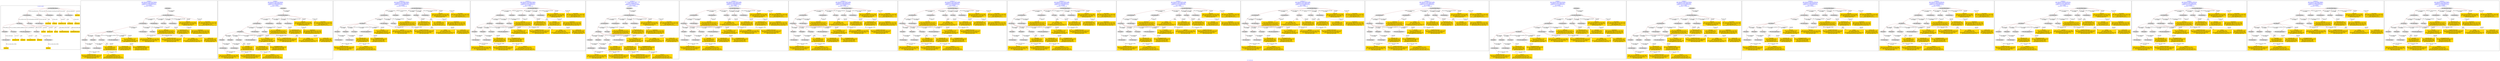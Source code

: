 digraph n0 {
fontcolor="blue"
remincross="true"
label="s21-s-met.json"
subgraph cluster_0 {
label="1-correct model"
n2[style="filled",color="white",fillcolor="lightgray",label="E12_Production1"];
n3[style="filled",color="white",fillcolor="lightgray",label="E21_Person1"];
n4[style="filled",color="white",fillcolor="lightgray",label="E55_Type1"];
n5[style="filled",color="white",fillcolor="lightgray",label="E52_Time-Span3"];
n6[style="filled",color="white",fillcolor="lightgray",label="E69_Death1"];
n7[style="filled",color="white",fillcolor="lightgray",label="E74_Group1"];
n8[style="filled",color="white",fillcolor="lightgray",label="E82_Actor_Appellation1"];
n9[style="filled",color="white",fillcolor="lightgray",label="E67_Birth1"];
n10[shape="plaintext",style="filled",fillcolor="gold",label="artistURI"];
n11[style="filled",color="white",fillcolor="lightgray",label="E22_Man-Made_Object1"];
n12[style="filled",color="white",fillcolor="lightgray",label="E35_Title1"];
n13[style="filled",color="white",fillcolor="lightgray",label="E8_Acquisition1"];
n14[style="filled",color="white",fillcolor="lightgray",label="E55_Type2"];
n15[style="filled",color="white",fillcolor="lightgray",label="E54_Dimension1"];
n16[shape="plaintext",style="filled",fillcolor="gold",label="objectURI"];
n17[shape="plaintext",style="filled",fillcolor="gold",label="artworkTitle"];
n18[style="filled",color="white",fillcolor="lightgray",label="E52_Time-Span1"];
n19[shape="plaintext",style="filled",fillcolor="gold",label="birthDate"];
n20[style="filled",color="white",fillcolor="lightgray",label="E52_Time-Span2"];
n21[shape="plaintext",style="filled",fillcolor="gold",label="deathDate"];
n22[shape="plaintext",style="filled",fillcolor="gold",label="dateOfStartOfCreation"];
n23[shape="plaintext",style="filled",fillcolor="gold",label="dateOfEndOfCreation"];
n24[shape="plaintext",style="filled",fillcolor="gold",label="dimensions"];
n25[shape="plaintext",style="filled",fillcolor="gold",label="medium_URI"];
n26[shape="plaintext",style="filled",fillcolor="gold",label="medium"];
n27[shape="plaintext",style="filled",fillcolor="gold",label="classification_URI"];
n28[shape="plaintext",style="filled",fillcolor="gold",label="classification"];
n29[shape="plaintext",style="filled",fillcolor="gold",label="nationality_URI"];
n30[shape="plaintext",style="filled",fillcolor="gold",label="nationality"];
n31[shape="plaintext",style="filled",fillcolor="gold",label="artistAppellationURI"];
n32[shape="plaintext",style="filled",fillcolor="gold",label="artistName"];
n33[shape="plaintext",style="filled",fillcolor="gold",label="creditLine"];
}
subgraph cluster_1 {
label="candidate 0\nlink coherence:0.9655172413793104\nnode coherence:0.9615384615384616\nconfidence:0.47690873635907727\nmapping score:0.5239268437436241\ncost:28.99841\n-precision:0.76-recall:0.71"
n35[style="filled",color="white",fillcolor="lightgray",label="E12_Production1"];
n36[style="filled",color="white",fillcolor="lightgray",label="E21_Person1"];
n37[style="filled",color="white",fillcolor="lightgray",label="E52_Time-Span2"];
n38[style="filled",color="white",fillcolor="lightgray",label="E55_Type1"];
n39[style="filled",color="white",fillcolor="lightgray",label="E67_Birth1"];
n40[style="filled",color="white",fillcolor="lightgray",label="E69_Death1"];
n41[style="filled",color="white",fillcolor="lightgray",label="E74_Group1"];
n42[style="filled",color="white",fillcolor="lightgray",label="E82_Actor_Appellation1"];
n43[style="filled",color="white",fillcolor="lightgray",label="E22_Man-Made_Object1"];
n44[style="filled",color="white",fillcolor="lightgray",label="E54_Dimension1"];
n45[style="filled",color="white",fillcolor="lightgray",label="E55_Type2"];
n46[style="filled",color="white",fillcolor="lightgray",label="E8_Acquisition1"];
n47[style="filled",color="white",fillcolor="lightgray",label="E38_Image1"];
n48[style="filled",color="white",fillcolor="lightgray",label="E52_Time-Span1"];
n49[style="filled",color="white",fillcolor="lightgray",label="E52_Time-Span3"];
n50[shape="plaintext",style="filled",fillcolor="gold",label="nationality\n[E74_Group,label,0.504]\n[E74_Group,classLink,0.3]\n[E55_Type,label,0.124]\n[E21_Person,P3_has_note,0.072]"];
n51[shape="plaintext",style="filled",fillcolor="gold",label="classification\n[E33_Linguistic_Object,P3_has_note,0.267]\n[E22_Man-Made_Object,P3_has_note,0.258]\n[E73_Information_Object,P3_has_note,0.241]\n[E8_Acquisition,P3_has_note,0.234]"];
n52[shape="plaintext",style="filled",fillcolor="gold",label="birthDate\n[E52_Time-Span,P82b_end_of_the_end,0.589]\n[E52_Time-Span,P82_at_some_time_within,0.232]\n[E12_Production,P3_has_note,0.111]\n[E35_Title,label,0.069]"];
n53[shape="plaintext",style="filled",fillcolor="gold",label="dimensions\n[E54_Dimension,P3_has_note,0.813]\n[E22_Man-Made_Object,P3_has_note,0.073]\n[E8_Acquisition,P3_has_note,0.058]\n[E22_Man-Made_Object,classLink,0.056]"];
n54[shape="plaintext",style="filled",fillcolor="gold",label="objectURI\n[E22_Man-Made_Object,classLink,0.885]\n[E22_Man-Made_Object,P3_has_note,0.043]\n[E30_Right,P3_has_note,0.039]\n[E35_Title,label,0.034]"];
n55[shape="plaintext",style="filled",fillcolor="gold",label="dateOfStartOfCreation\n[E52_Time-Span,P82_at_some_time_within,0.521]\n[E52_Time-Span,P82b_end_of_the_end,0.347]\n[E54_Dimension,P3_has_note,0.068]\n[E35_Title,label,0.063]"];
n56[shape="plaintext",style="filled",fillcolor="gold",label="nationality_URI\n[E74_Group,classLink,0.677]\n[E55_Type,classLink,0.189]\n[E57_Material,classLink,0.087]\n[E55_Type,label,0.047]"];
n57[shape="plaintext",style="filled",fillcolor="gold",label="classification_URI\n[E55_Type,classLink,0.485]\n[E74_Group,classLink,0.212]\n[E57_Material,classLink,0.171]\n[E55_Type,label,0.132]"];
n58[shape="plaintext",style="filled",fillcolor="gold",label="medium\n[E55_Type,label,0.306]\n[E57_Material,label,0.303]\n[E29_Design_or_Procedure,P3_has_note,0.218]\n[E12_Production,P3_has_note,0.173]"];
n59[shape="plaintext",style="filled",fillcolor="gold",label="creditLine\n[E30_Right,P3_has_note,0.432]\n[E8_Acquisition,P3_has_note,0.333]\n[E52_Time-Span,P82b_end_of_the_end,0.118]\n[E52_Time-Span,P82_at_some_time_within,0.117]"];
n60[shape="plaintext",style="filled",fillcolor="gold",label="artistAppellationURI\n[E82_Actor_Appellation,classLink,0.554]\n[E21_Person,classLink,0.396]\n[E39_Actor,classLink,0.038]\n[E30_Right,P3_has_note,0.011]"];
n61[shape="plaintext",style="filled",fillcolor="gold",label="artistURI\n[E21_Person,classLink,0.328]\n[E39_Actor,classLink,0.32]\n[E82_Actor_Appellation,classLink,0.256]\n[E30_Right,P3_has_note,0.096]"];
n62[shape="plaintext",style="filled",fillcolor="gold",label="dateOfEndOfCreation\n[E52_Time-Span,P82_at_some_time_within,0.521]\n[E52_Time-Span,P82b_end_of_the_end,0.347]\n[E54_Dimension,P3_has_note,0.068]\n[E35_Title,label,0.063]"];
n63[shape="plaintext",style="filled",fillcolor="gold",label="artworkTitle\n[E22_Man-Made_Object,P3_has_note,0.316]\n[E73_Information_Object,P3_has_note,0.266]\n[E35_Title,label,0.242]\n[E33_Linguistic_Object,P3_has_note,0.175]"];
n64[shape="plaintext",style="filled",fillcolor="gold",label="medium_URI\n[E74_Group,classLink,0.355]\n[E55_Type,classLink,0.305]\n[E57_Material,classLink,0.288]\n[E55_Type,label,0.053]"];
}
subgraph cluster_2 {
label="candidate 1\nlink coherence:0.9655172413793104\nnode coherence:0.9615384615384616\nconfidence:0.47690873635907727\nmapping score:0.5239268437436241\ncost:127.99841\n-precision:0.76-recall:0.71"
n66[style="filled",color="white",fillcolor="lightgray",label="E12_Production1"];
n67[style="filled",color="white",fillcolor="lightgray",label="E21_Person1"];
n68[style="filled",color="white",fillcolor="lightgray",label="E52_Time-Span2"];
n69[style="filled",color="white",fillcolor="lightgray",label="E55_Type1"];
n70[style="filled",color="white",fillcolor="lightgray",label="E67_Birth1"];
n71[style="filled",color="white",fillcolor="lightgray",label="E69_Death1"];
n72[style="filled",color="white",fillcolor="lightgray",label="E74_Group1"];
n73[style="filled",color="white",fillcolor="lightgray",label="E82_Actor_Appellation1"];
n74[style="filled",color="white",fillcolor="lightgray",label="E22_Man-Made_Object1"];
n75[style="filled",color="white",fillcolor="lightgray",label="E54_Dimension1"];
n76[style="filled",color="white",fillcolor="lightgray",label="E55_Type2"];
n77[style="filled",color="white",fillcolor="lightgray",label="E8_Acquisition1"];
n78[style="filled",color="white",fillcolor="lightgray",label="E38_Image1"];
n79[style="filled",color="white",fillcolor="lightgray",label="E52_Time-Span1"];
n80[style="filled",color="white",fillcolor="lightgray",label="E52_Time-Span3"];
n81[shape="plaintext",style="filled",fillcolor="gold",label="nationality\n[E74_Group,label,0.504]\n[E74_Group,classLink,0.3]\n[E55_Type,label,0.124]\n[E21_Person,P3_has_note,0.072]"];
n82[shape="plaintext",style="filled",fillcolor="gold",label="classification\n[E33_Linguistic_Object,P3_has_note,0.267]\n[E22_Man-Made_Object,P3_has_note,0.258]\n[E73_Information_Object,P3_has_note,0.241]\n[E8_Acquisition,P3_has_note,0.234]"];
n83[shape="plaintext",style="filled",fillcolor="gold",label="birthDate\n[E52_Time-Span,P82b_end_of_the_end,0.589]\n[E52_Time-Span,P82_at_some_time_within,0.232]\n[E12_Production,P3_has_note,0.111]\n[E35_Title,label,0.069]"];
n84[shape="plaintext",style="filled",fillcolor="gold",label="dimensions\n[E54_Dimension,P3_has_note,0.813]\n[E22_Man-Made_Object,P3_has_note,0.073]\n[E8_Acquisition,P3_has_note,0.058]\n[E22_Man-Made_Object,classLink,0.056]"];
n85[shape="plaintext",style="filled",fillcolor="gold",label="objectURI\n[E22_Man-Made_Object,classLink,0.885]\n[E22_Man-Made_Object,P3_has_note,0.043]\n[E30_Right,P3_has_note,0.039]\n[E35_Title,label,0.034]"];
n86[shape="plaintext",style="filled",fillcolor="gold",label="dateOfEndOfCreation\n[E52_Time-Span,P82_at_some_time_within,0.521]\n[E52_Time-Span,P82b_end_of_the_end,0.347]\n[E54_Dimension,P3_has_note,0.068]\n[E35_Title,label,0.063]"];
n87[shape="plaintext",style="filled",fillcolor="gold",label="nationality_URI\n[E74_Group,classLink,0.677]\n[E55_Type,classLink,0.189]\n[E57_Material,classLink,0.087]\n[E55_Type,label,0.047]"];
n88[shape="plaintext",style="filled",fillcolor="gold",label="classification_URI\n[E55_Type,classLink,0.485]\n[E74_Group,classLink,0.212]\n[E57_Material,classLink,0.171]\n[E55_Type,label,0.132]"];
n89[shape="plaintext",style="filled",fillcolor="gold",label="medium\n[E55_Type,label,0.306]\n[E57_Material,label,0.303]\n[E29_Design_or_Procedure,P3_has_note,0.218]\n[E12_Production,P3_has_note,0.173]"];
n90[shape="plaintext",style="filled",fillcolor="gold",label="creditLine\n[E30_Right,P3_has_note,0.432]\n[E8_Acquisition,P3_has_note,0.333]\n[E52_Time-Span,P82b_end_of_the_end,0.118]\n[E52_Time-Span,P82_at_some_time_within,0.117]"];
n91[shape="plaintext",style="filled",fillcolor="gold",label="artistAppellationURI\n[E82_Actor_Appellation,classLink,0.554]\n[E21_Person,classLink,0.396]\n[E39_Actor,classLink,0.038]\n[E30_Right,P3_has_note,0.011]"];
n92[shape="plaintext",style="filled",fillcolor="gold",label="artistURI\n[E21_Person,classLink,0.328]\n[E39_Actor,classLink,0.32]\n[E82_Actor_Appellation,classLink,0.256]\n[E30_Right,P3_has_note,0.096]"];
n93[shape="plaintext",style="filled",fillcolor="gold",label="dateOfStartOfCreation\n[E52_Time-Span,P82_at_some_time_within,0.521]\n[E52_Time-Span,P82b_end_of_the_end,0.347]\n[E54_Dimension,P3_has_note,0.068]\n[E35_Title,label,0.063]"];
n94[shape="plaintext",style="filled",fillcolor="gold",label="artworkTitle\n[E22_Man-Made_Object,P3_has_note,0.316]\n[E73_Information_Object,P3_has_note,0.266]\n[E35_Title,label,0.242]\n[E33_Linguistic_Object,P3_has_note,0.175]"];
n95[shape="plaintext",style="filled",fillcolor="gold",label="medium_URI\n[E74_Group,classLink,0.355]\n[E55_Type,classLink,0.305]\n[E57_Material,classLink,0.288]\n[E55_Type,label,0.053]"];
}
subgraph cluster_3 {
label="candidate 10\nlink coherence:0.9310344827586207\nnode coherence:0.9615384615384616\nconfidence:0.4516277560341245\nmapping score:0.5154998503019731\ncost:28.99854\n-precision:0.72-recall:0.68"
n97[style="filled",color="white",fillcolor="lightgray",label="E12_Production1"];
n98[style="filled",color="white",fillcolor="lightgray",label="E21_Person1"];
n99[style="filled",color="white",fillcolor="lightgray",label="E52_Time-Span2"];
n100[style="filled",color="white",fillcolor="lightgray",label="E55_Type1"];
n101[style="filled",color="white",fillcolor="lightgray",label="E67_Birth1"];
n102[style="filled",color="white",fillcolor="lightgray",label="E69_Death1"];
n103[style="filled",color="white",fillcolor="lightgray",label="E74_Group1"];
n104[style="filled",color="white",fillcolor="lightgray",label="E82_Actor_Appellation1"];
n105[style="filled",color="white",fillcolor="lightgray",label="E22_Man-Made_Object1"];
n106[style="filled",color="white",fillcolor="lightgray",label="E38_Image1"];
n107[style="filled",color="white",fillcolor="lightgray",label="E54_Dimension1"];
n108[style="filled",color="white",fillcolor="lightgray",label="E55_Type2"];
n109[style="filled",color="white",fillcolor="lightgray",label="E8_Acquisition1"];
n110[style="filled",color="white",fillcolor="lightgray",label="E52_Time-Span1"];
n111[style="filled",color="white",fillcolor="lightgray",label="E52_Time-Span3"];
n112[shape="plaintext",style="filled",fillcolor="gold",label="classification\n[E33_Linguistic_Object,P3_has_note,0.267]\n[E22_Man-Made_Object,P3_has_note,0.258]\n[E73_Information_Object,P3_has_note,0.241]\n[E8_Acquisition,P3_has_note,0.234]"];
n113[shape="plaintext",style="filled",fillcolor="gold",label="birthDate\n[E52_Time-Span,P82b_end_of_the_end,0.589]\n[E52_Time-Span,P82_at_some_time_within,0.232]\n[E12_Production,P3_has_note,0.111]\n[E35_Title,label,0.069]"];
n114[shape="plaintext",style="filled",fillcolor="gold",label="dimensions\n[E54_Dimension,P3_has_note,0.813]\n[E22_Man-Made_Object,P3_has_note,0.073]\n[E8_Acquisition,P3_has_note,0.058]\n[E22_Man-Made_Object,classLink,0.056]"];
n115[shape="plaintext",style="filled",fillcolor="gold",label="objectURI\n[E22_Man-Made_Object,classLink,0.885]\n[E22_Man-Made_Object,P3_has_note,0.043]\n[E30_Right,P3_has_note,0.039]\n[E35_Title,label,0.034]"];
n116[shape="plaintext",style="filled",fillcolor="gold",label="dateOfStartOfCreation\n[E52_Time-Span,P82_at_some_time_within,0.521]\n[E52_Time-Span,P82b_end_of_the_end,0.347]\n[E54_Dimension,P3_has_note,0.068]\n[E35_Title,label,0.063]"];
n117[shape="plaintext",style="filled",fillcolor="gold",label="nationality_URI\n[E74_Group,classLink,0.677]\n[E55_Type,classLink,0.189]\n[E57_Material,classLink,0.087]\n[E55_Type,label,0.047]"];
n118[shape="plaintext",style="filled",fillcolor="gold",label="classification_URI\n[E55_Type,classLink,0.485]\n[E74_Group,classLink,0.212]\n[E57_Material,classLink,0.171]\n[E55_Type,label,0.132]"];
n119[shape="plaintext",style="filled",fillcolor="gold",label="medium\n[E55_Type,label,0.306]\n[E57_Material,label,0.303]\n[E29_Design_or_Procedure,P3_has_note,0.218]\n[E12_Production,P3_has_note,0.173]"];
n120[shape="plaintext",style="filled",fillcolor="gold",label="creditLine\n[E30_Right,P3_has_note,0.432]\n[E8_Acquisition,P3_has_note,0.333]\n[E52_Time-Span,P82b_end_of_the_end,0.118]\n[E52_Time-Span,P82_at_some_time_within,0.117]"];
n121[shape="plaintext",style="filled",fillcolor="gold",label="nationality\n[E74_Group,label,0.504]\n[E74_Group,classLink,0.3]\n[E55_Type,label,0.124]\n[E21_Person,P3_has_note,0.072]"];
n122[shape="plaintext",style="filled",fillcolor="gold",label="artistAppellationURI\n[E82_Actor_Appellation,classLink,0.554]\n[E21_Person,classLink,0.396]\n[E39_Actor,classLink,0.038]\n[E30_Right,P3_has_note,0.011]"];
n123[shape="plaintext",style="filled",fillcolor="gold",label="artistURI\n[E21_Person,classLink,0.328]\n[E39_Actor,classLink,0.32]\n[E82_Actor_Appellation,classLink,0.256]\n[E30_Right,P3_has_note,0.096]"];
n124[shape="plaintext",style="filled",fillcolor="gold",label="dateOfEndOfCreation\n[E52_Time-Span,P82_at_some_time_within,0.521]\n[E52_Time-Span,P82b_end_of_the_end,0.347]\n[E54_Dimension,P3_has_note,0.068]\n[E35_Title,label,0.063]"];
n125[shape="plaintext",style="filled",fillcolor="gold",label="artworkTitle\n[E22_Man-Made_Object,P3_has_note,0.316]\n[E73_Information_Object,P3_has_note,0.266]\n[E35_Title,label,0.242]\n[E33_Linguistic_Object,P3_has_note,0.175]"];
n126[shape="plaintext",style="filled",fillcolor="gold",label="medium_URI\n[E74_Group,classLink,0.355]\n[E55_Type,classLink,0.305]\n[E57_Material,classLink,0.288]\n[E55_Type,label,0.053]"];
}
subgraph cluster_4 {
label="candidate 11\nlink coherence:0.9310344827586207\nnode coherence:0.9615384615384616\nconfidence:0.4516277560341245\nmapping score:0.5154998503019731\ncost:127.99854\n-precision:0.72-recall:0.68"
n128[style="filled",color="white",fillcolor="lightgray",label="E12_Production1"];
n129[style="filled",color="white",fillcolor="lightgray",label="E21_Person1"];
n130[style="filled",color="white",fillcolor="lightgray",label="E52_Time-Span2"];
n131[style="filled",color="white",fillcolor="lightgray",label="E55_Type1"];
n132[style="filled",color="white",fillcolor="lightgray",label="E67_Birth1"];
n133[style="filled",color="white",fillcolor="lightgray",label="E69_Death1"];
n134[style="filled",color="white",fillcolor="lightgray",label="E74_Group1"];
n135[style="filled",color="white",fillcolor="lightgray",label="E82_Actor_Appellation1"];
n136[style="filled",color="white",fillcolor="lightgray",label="E22_Man-Made_Object1"];
n137[style="filled",color="white",fillcolor="lightgray",label="E38_Image1"];
n138[style="filled",color="white",fillcolor="lightgray",label="E54_Dimension1"];
n139[style="filled",color="white",fillcolor="lightgray",label="E55_Type2"];
n140[style="filled",color="white",fillcolor="lightgray",label="E8_Acquisition1"];
n141[style="filled",color="white",fillcolor="lightgray",label="E52_Time-Span1"];
n142[style="filled",color="white",fillcolor="lightgray",label="E52_Time-Span3"];
n143[shape="plaintext",style="filled",fillcolor="gold",label="classification\n[E33_Linguistic_Object,P3_has_note,0.267]\n[E22_Man-Made_Object,P3_has_note,0.258]\n[E73_Information_Object,P3_has_note,0.241]\n[E8_Acquisition,P3_has_note,0.234]"];
n144[shape="plaintext",style="filled",fillcolor="gold",label="birthDate\n[E52_Time-Span,P82b_end_of_the_end,0.589]\n[E52_Time-Span,P82_at_some_time_within,0.232]\n[E12_Production,P3_has_note,0.111]\n[E35_Title,label,0.069]"];
n145[shape="plaintext",style="filled",fillcolor="gold",label="dimensions\n[E54_Dimension,P3_has_note,0.813]\n[E22_Man-Made_Object,P3_has_note,0.073]\n[E8_Acquisition,P3_has_note,0.058]\n[E22_Man-Made_Object,classLink,0.056]"];
n146[shape="plaintext",style="filled",fillcolor="gold",label="objectURI\n[E22_Man-Made_Object,classLink,0.885]\n[E22_Man-Made_Object,P3_has_note,0.043]\n[E30_Right,P3_has_note,0.039]\n[E35_Title,label,0.034]"];
n147[shape="plaintext",style="filled",fillcolor="gold",label="dateOfEndOfCreation\n[E52_Time-Span,P82_at_some_time_within,0.521]\n[E52_Time-Span,P82b_end_of_the_end,0.347]\n[E54_Dimension,P3_has_note,0.068]\n[E35_Title,label,0.063]"];
n148[shape="plaintext",style="filled",fillcolor="gold",label="nationality_URI\n[E74_Group,classLink,0.677]\n[E55_Type,classLink,0.189]\n[E57_Material,classLink,0.087]\n[E55_Type,label,0.047]"];
n149[shape="plaintext",style="filled",fillcolor="gold",label="classification_URI\n[E55_Type,classLink,0.485]\n[E74_Group,classLink,0.212]\n[E57_Material,classLink,0.171]\n[E55_Type,label,0.132]"];
n150[shape="plaintext",style="filled",fillcolor="gold",label="medium\n[E55_Type,label,0.306]\n[E57_Material,label,0.303]\n[E29_Design_or_Procedure,P3_has_note,0.218]\n[E12_Production,P3_has_note,0.173]"];
n151[shape="plaintext",style="filled",fillcolor="gold",label="creditLine\n[E30_Right,P3_has_note,0.432]\n[E8_Acquisition,P3_has_note,0.333]\n[E52_Time-Span,P82b_end_of_the_end,0.118]\n[E52_Time-Span,P82_at_some_time_within,0.117]"];
n152[shape="plaintext",style="filled",fillcolor="gold",label="nationality\n[E74_Group,label,0.504]\n[E74_Group,classLink,0.3]\n[E55_Type,label,0.124]\n[E21_Person,P3_has_note,0.072]"];
n153[shape="plaintext",style="filled",fillcolor="gold",label="artistAppellationURI\n[E82_Actor_Appellation,classLink,0.554]\n[E21_Person,classLink,0.396]\n[E39_Actor,classLink,0.038]\n[E30_Right,P3_has_note,0.011]"];
n154[shape="plaintext",style="filled",fillcolor="gold",label="artistURI\n[E21_Person,classLink,0.328]\n[E39_Actor,classLink,0.32]\n[E82_Actor_Appellation,classLink,0.256]\n[E30_Right,P3_has_note,0.096]"];
n155[shape="plaintext",style="filled",fillcolor="gold",label="dateOfStartOfCreation\n[E52_Time-Span,P82_at_some_time_within,0.521]\n[E52_Time-Span,P82b_end_of_the_end,0.347]\n[E54_Dimension,P3_has_note,0.068]\n[E35_Title,label,0.063]"];
n156[shape="plaintext",style="filled",fillcolor="gold",label="artworkTitle\n[E22_Man-Made_Object,P3_has_note,0.316]\n[E73_Information_Object,P3_has_note,0.266]\n[E35_Title,label,0.242]\n[E33_Linguistic_Object,P3_has_note,0.175]"];
n157[shape="plaintext",style="filled",fillcolor="gold",label="medium_URI\n[E74_Group,classLink,0.355]\n[E55_Type,classLink,0.305]\n[E57_Material,classLink,0.288]\n[E55_Type,label,0.053]"];
}
subgraph cluster_5 {
label="candidate 12\nlink coherence:0.9285714285714286\nnode coherence:0.92\nconfidence:0.4769693381284373\nmapping score:0.521212001598368\ncost:225.99853\n-precision:0.71-recall:0.65"
n159[style="filled",color="white",fillcolor="lightgray",label="E12_Production1"];
n160[style="filled",color="white",fillcolor="lightgray",label="E21_Person1"];
n161[style="filled",color="white",fillcolor="lightgray",label="E55_Type1"];
n162[style="filled",color="white",fillcolor="lightgray",label="E67_Birth1"];
n163[style="filled",color="white",fillcolor="lightgray",label="E69_Death1"];
n164[style="filled",color="white",fillcolor="lightgray",label="E74_Group1"];
n165[style="filled",color="white",fillcolor="lightgray",label="E82_Actor_Appellation1"];
n166[style="filled",color="white",fillcolor="lightgray",label="E22_Man-Made_Object1"];
n167[style="filled",color="white",fillcolor="lightgray",label="E54_Dimension1"];
n168[style="filled",color="white",fillcolor="lightgray",label="E55_Type2"];
n169[style="filled",color="white",fillcolor="lightgray",label="E8_Acquisition1"];
n170[style="filled",color="white",fillcolor="lightgray",label="E38_Image1"];
n171[style="filled",color="white",fillcolor="lightgray",label="E52_Time-Span1"];
n172[style="filled",color="white",fillcolor="lightgray",label="E52_Time-Span3"];
n173[shape="plaintext",style="filled",fillcolor="gold",label="nationality\n[E74_Group,label,0.504]\n[E74_Group,classLink,0.3]\n[E55_Type,label,0.124]\n[E21_Person,P3_has_note,0.072]"];
n174[shape="plaintext",style="filled",fillcolor="gold",label="classification\n[E33_Linguistic_Object,P3_has_note,0.267]\n[E22_Man-Made_Object,P3_has_note,0.258]\n[E73_Information_Object,P3_has_note,0.241]\n[E8_Acquisition,P3_has_note,0.234]"];
n175[shape="plaintext",style="filled",fillcolor="gold",label="birthDate\n[E52_Time-Span,P82b_end_of_the_end,0.589]\n[E52_Time-Span,P82_at_some_time_within,0.232]\n[E12_Production,P3_has_note,0.111]\n[E35_Title,label,0.069]"];
n176[shape="plaintext",style="filled",fillcolor="gold",label="dimensions\n[E54_Dimension,P3_has_note,0.813]\n[E22_Man-Made_Object,P3_has_note,0.073]\n[E8_Acquisition,P3_has_note,0.058]\n[E22_Man-Made_Object,classLink,0.056]"];
n177[shape="plaintext",style="filled",fillcolor="gold",label="objectURI\n[E22_Man-Made_Object,classLink,0.885]\n[E22_Man-Made_Object,P3_has_note,0.043]\n[E30_Right,P3_has_note,0.039]\n[E35_Title,label,0.034]"];
n178[shape="plaintext",style="filled",fillcolor="gold",label="nationality_URI\n[E74_Group,classLink,0.677]\n[E55_Type,classLink,0.189]\n[E57_Material,classLink,0.087]\n[E55_Type,label,0.047]"];
n179[shape="plaintext",style="filled",fillcolor="gold",label="classification_URI\n[E55_Type,classLink,0.485]\n[E74_Group,classLink,0.212]\n[E57_Material,classLink,0.171]\n[E55_Type,label,0.132]"];
n180[shape="plaintext",style="filled",fillcolor="gold",label="medium\n[E55_Type,label,0.306]\n[E57_Material,label,0.303]\n[E29_Design_or_Procedure,P3_has_note,0.218]\n[E12_Production,P3_has_note,0.173]"];
n181[shape="plaintext",style="filled",fillcolor="gold",label="dateOfEndOfCreation\n[E52_Time-Span,P82_at_some_time_within,0.521]\n[E52_Time-Span,P82b_end_of_the_end,0.347]\n[E54_Dimension,P3_has_note,0.068]\n[E35_Title,label,0.063]"];
n182[shape="plaintext",style="filled",fillcolor="gold",label="artistAppellationURI\n[E82_Actor_Appellation,classLink,0.554]\n[E21_Person,classLink,0.396]\n[E39_Actor,classLink,0.038]\n[E30_Right,P3_has_note,0.011]"];
n183[shape="plaintext",style="filled",fillcolor="gold",label="creditLine\n[E30_Right,P3_has_note,0.432]\n[E8_Acquisition,P3_has_note,0.333]\n[E52_Time-Span,P82b_end_of_the_end,0.118]\n[E52_Time-Span,P82_at_some_time_within,0.117]"];
n184[shape="plaintext",style="filled",fillcolor="gold",label="artistURI\n[E21_Person,classLink,0.328]\n[E39_Actor,classLink,0.32]\n[E82_Actor_Appellation,classLink,0.256]\n[E30_Right,P3_has_note,0.096]"];
n185[shape="plaintext",style="filled",fillcolor="gold",label="dateOfStartOfCreation\n[E52_Time-Span,P82_at_some_time_within,0.521]\n[E52_Time-Span,P82b_end_of_the_end,0.347]\n[E54_Dimension,P3_has_note,0.068]\n[E35_Title,label,0.063]"];
n186[shape="plaintext",style="filled",fillcolor="gold",label="artworkTitle\n[E22_Man-Made_Object,P3_has_note,0.316]\n[E73_Information_Object,P3_has_note,0.266]\n[E35_Title,label,0.242]\n[E33_Linguistic_Object,P3_has_note,0.175]"];
n187[shape="plaintext",style="filled",fillcolor="gold",label="medium_URI\n[E74_Group,classLink,0.355]\n[E55_Type,classLink,0.305]\n[E57_Material,classLink,0.288]\n[E55_Type,label,0.053]"];
}
subgraph cluster_6 {
label="candidate 13\nlink coherence:0.9285714285714286\nnode coherence:0.9615384615384616\nconfidence:0.47690873635907727\nmapping score:0.5239268437436241\ncost:27.99861\n-precision:0.75-recall:0.68"
n189[style="filled",color="white",fillcolor="lightgray",label="E12_Production1"];
n190[style="filled",color="white",fillcolor="lightgray",label="E21_Person1"];
n191[style="filled",color="white",fillcolor="lightgray",label="E52_Time-Span2"];
n192[style="filled",color="white",fillcolor="lightgray",label="E67_Birth1"];
n193[style="filled",color="white",fillcolor="lightgray",label="E69_Death1"];
n194[style="filled",color="white",fillcolor="lightgray",label="E74_Group1"];
n195[style="filled",color="white",fillcolor="lightgray",label="E82_Actor_Appellation1"];
n196[style="filled",color="white",fillcolor="lightgray",label="E22_Man-Made_Object1"];
n197[style="filled",color="white",fillcolor="lightgray",label="E54_Dimension1"];
n198[style="filled",color="white",fillcolor="lightgray",label="E55_Type1"];
n199[style="filled",color="white",fillcolor="lightgray",label="E55_Type2"];
n200[style="filled",color="white",fillcolor="lightgray",label="E8_Acquisition1"];
n201[style="filled",color="white",fillcolor="lightgray",label="E52_Time-Span1"];
n202[style="filled",color="white",fillcolor="lightgray",label="E52_Time-Span3"];
n203[shape="plaintext",style="filled",fillcolor="gold",label="nationality\n[E74_Group,label,0.504]\n[E74_Group,classLink,0.3]\n[E55_Type,label,0.124]\n[E21_Person,P3_has_note,0.072]"];
n204[shape="plaintext",style="filled",fillcolor="gold",label="classification\n[E33_Linguistic_Object,P3_has_note,0.267]\n[E22_Man-Made_Object,P3_has_note,0.258]\n[E73_Information_Object,P3_has_note,0.241]\n[E8_Acquisition,P3_has_note,0.234]"];
n205[shape="plaintext",style="filled",fillcolor="gold",label="birthDate\n[E52_Time-Span,P82b_end_of_the_end,0.589]\n[E52_Time-Span,P82_at_some_time_within,0.232]\n[E12_Production,P3_has_note,0.111]\n[E35_Title,label,0.069]"];
n206[shape="plaintext",style="filled",fillcolor="gold",label="dimensions\n[E54_Dimension,P3_has_note,0.813]\n[E22_Man-Made_Object,P3_has_note,0.073]\n[E8_Acquisition,P3_has_note,0.058]\n[E22_Man-Made_Object,classLink,0.056]"];
n207[shape="plaintext",style="filled",fillcolor="gold",label="objectURI\n[E22_Man-Made_Object,classLink,0.885]\n[E22_Man-Made_Object,P3_has_note,0.043]\n[E30_Right,P3_has_note,0.039]\n[E35_Title,label,0.034]"];
n208[shape="plaintext",style="filled",fillcolor="gold",label="dateOfStartOfCreation\n[E52_Time-Span,P82_at_some_time_within,0.521]\n[E52_Time-Span,P82b_end_of_the_end,0.347]\n[E54_Dimension,P3_has_note,0.068]\n[E35_Title,label,0.063]"];
n209[shape="plaintext",style="filled",fillcolor="gold",label="nationality_URI\n[E74_Group,classLink,0.677]\n[E55_Type,classLink,0.189]\n[E57_Material,classLink,0.087]\n[E55_Type,label,0.047]"];
n210[shape="plaintext",style="filled",fillcolor="gold",label="classification_URI\n[E55_Type,classLink,0.485]\n[E74_Group,classLink,0.212]\n[E57_Material,classLink,0.171]\n[E55_Type,label,0.132]"];
n211[shape="plaintext",style="filled",fillcolor="gold",label="medium\n[E55_Type,label,0.306]\n[E57_Material,label,0.303]\n[E29_Design_or_Procedure,P3_has_note,0.218]\n[E12_Production,P3_has_note,0.173]"];
n212[shape="plaintext",style="filled",fillcolor="gold",label="creditLine\n[E30_Right,P3_has_note,0.432]\n[E8_Acquisition,P3_has_note,0.333]\n[E52_Time-Span,P82b_end_of_the_end,0.118]\n[E52_Time-Span,P82_at_some_time_within,0.117]"];
n213[shape="plaintext",style="filled",fillcolor="gold",label="artistAppellationURI\n[E82_Actor_Appellation,classLink,0.554]\n[E21_Person,classLink,0.396]\n[E39_Actor,classLink,0.038]\n[E30_Right,P3_has_note,0.011]"];
n214[shape="plaintext",style="filled",fillcolor="gold",label="artistURI\n[E21_Person,classLink,0.328]\n[E39_Actor,classLink,0.32]\n[E82_Actor_Appellation,classLink,0.256]\n[E30_Right,P3_has_note,0.096]"];
n215[shape="plaintext",style="filled",fillcolor="gold",label="dateOfEndOfCreation\n[E52_Time-Span,P82_at_some_time_within,0.521]\n[E52_Time-Span,P82b_end_of_the_end,0.347]\n[E54_Dimension,P3_has_note,0.068]\n[E35_Title,label,0.063]"];
n216[shape="plaintext",style="filled",fillcolor="gold",label="artworkTitle\n[E22_Man-Made_Object,P3_has_note,0.316]\n[E73_Information_Object,P3_has_note,0.266]\n[E35_Title,label,0.242]\n[E33_Linguistic_Object,P3_has_note,0.175]"];
n217[shape="plaintext",style="filled",fillcolor="gold",label="medium_URI\n[E74_Group,classLink,0.355]\n[E55_Type,classLink,0.305]\n[E57_Material,classLink,0.288]\n[E55_Type,label,0.053]"];
}
subgraph cluster_7 {
label="candidate 14\nlink coherence:0.9285714285714286\nnode coherence:0.9615384615384616\nconfidence:0.47690873635907727\nmapping score:0.5239268437436241\ncost:27.99863\n-precision:0.75-recall:0.68"
n219[style="filled",color="white",fillcolor="lightgray",label="E12_Production1"];
n220[style="filled",color="white",fillcolor="lightgray",label="E21_Person1"];
n221[style="filled",color="white",fillcolor="lightgray",label="E52_Time-Span2"];
n222[style="filled",color="white",fillcolor="lightgray",label="E67_Birth1"];
n223[style="filled",color="white",fillcolor="lightgray",label="E69_Death1"];
n224[style="filled",color="white",fillcolor="lightgray",label="E74_Group1"];
n225[style="filled",color="white",fillcolor="lightgray",label="E82_Actor_Appellation1"];
n226[style="filled",color="white",fillcolor="lightgray",label="E22_Man-Made_Object1"];
n227[style="filled",color="white",fillcolor="lightgray",label="E54_Dimension1"];
n228[style="filled",color="white",fillcolor="lightgray",label="E55_Type1"];
n229[style="filled",color="white",fillcolor="lightgray",label="E55_Type2"];
n230[style="filled",color="white",fillcolor="lightgray",label="E8_Acquisition1"];
n231[style="filled",color="white",fillcolor="lightgray",label="E52_Time-Span1"];
n232[style="filled",color="white",fillcolor="lightgray",label="E52_Time-Span3"];
n233[shape="plaintext",style="filled",fillcolor="gold",label="nationality\n[E74_Group,label,0.504]\n[E74_Group,classLink,0.3]\n[E55_Type,label,0.124]\n[E21_Person,P3_has_note,0.072]"];
n234[shape="plaintext",style="filled",fillcolor="gold",label="classification\n[E33_Linguistic_Object,P3_has_note,0.267]\n[E22_Man-Made_Object,P3_has_note,0.258]\n[E73_Information_Object,P3_has_note,0.241]\n[E8_Acquisition,P3_has_note,0.234]"];
n235[shape="plaintext",style="filled",fillcolor="gold",label="birthDate\n[E52_Time-Span,P82b_end_of_the_end,0.589]\n[E52_Time-Span,P82_at_some_time_within,0.232]\n[E12_Production,P3_has_note,0.111]\n[E35_Title,label,0.069]"];
n236[shape="plaintext",style="filled",fillcolor="gold",label="dimensions\n[E54_Dimension,P3_has_note,0.813]\n[E22_Man-Made_Object,P3_has_note,0.073]\n[E8_Acquisition,P3_has_note,0.058]\n[E22_Man-Made_Object,classLink,0.056]"];
n237[shape="plaintext",style="filled",fillcolor="gold",label="objectURI\n[E22_Man-Made_Object,classLink,0.885]\n[E22_Man-Made_Object,P3_has_note,0.043]\n[E30_Right,P3_has_note,0.039]\n[E35_Title,label,0.034]"];
n238[shape="plaintext",style="filled",fillcolor="gold",label="dateOfStartOfCreation\n[E52_Time-Span,P82_at_some_time_within,0.521]\n[E52_Time-Span,P82b_end_of_the_end,0.347]\n[E54_Dimension,P3_has_note,0.068]\n[E35_Title,label,0.063]"];
n239[shape="plaintext",style="filled",fillcolor="gold",label="nationality_URI\n[E74_Group,classLink,0.677]\n[E55_Type,classLink,0.189]\n[E57_Material,classLink,0.087]\n[E55_Type,label,0.047]"];
n240[shape="plaintext",style="filled",fillcolor="gold",label="classification_URI\n[E55_Type,classLink,0.485]\n[E74_Group,classLink,0.212]\n[E57_Material,classLink,0.171]\n[E55_Type,label,0.132]"];
n241[shape="plaintext",style="filled",fillcolor="gold",label="medium\n[E55_Type,label,0.306]\n[E57_Material,label,0.303]\n[E29_Design_or_Procedure,P3_has_note,0.218]\n[E12_Production,P3_has_note,0.173]"];
n242[shape="plaintext",style="filled",fillcolor="gold",label="creditLine\n[E30_Right,P3_has_note,0.432]\n[E8_Acquisition,P3_has_note,0.333]\n[E52_Time-Span,P82b_end_of_the_end,0.118]\n[E52_Time-Span,P82_at_some_time_within,0.117]"];
n243[shape="plaintext",style="filled",fillcolor="gold",label="artistAppellationURI\n[E82_Actor_Appellation,classLink,0.554]\n[E21_Person,classLink,0.396]\n[E39_Actor,classLink,0.038]\n[E30_Right,P3_has_note,0.011]"];
n244[shape="plaintext",style="filled",fillcolor="gold",label="artistURI\n[E21_Person,classLink,0.328]\n[E39_Actor,classLink,0.32]\n[E82_Actor_Appellation,classLink,0.256]\n[E30_Right,P3_has_note,0.096]"];
n245[shape="plaintext",style="filled",fillcolor="gold",label="dateOfEndOfCreation\n[E52_Time-Span,P82_at_some_time_within,0.521]\n[E52_Time-Span,P82b_end_of_the_end,0.347]\n[E54_Dimension,P3_has_note,0.068]\n[E35_Title,label,0.063]"];
n246[shape="plaintext",style="filled",fillcolor="gold",label="artworkTitle\n[E22_Man-Made_Object,P3_has_note,0.316]\n[E73_Information_Object,P3_has_note,0.266]\n[E35_Title,label,0.242]\n[E33_Linguistic_Object,P3_has_note,0.175]"];
n247[shape="plaintext",style="filled",fillcolor="gold",label="medium_URI\n[E74_Group,classLink,0.355]\n[E55_Type,classLink,0.305]\n[E57_Material,classLink,0.288]\n[E55_Type,label,0.053]"];
}
subgraph cluster_8 {
label="candidate 15\nlink coherence:0.9285714285714286\nnode coherence:0.9615384615384616\nconfidence:0.47690873635907727\nmapping score:0.5239268437436241\ncost:126.99861\n-precision:0.75-recall:0.68"
n249[style="filled",color="white",fillcolor="lightgray",label="E12_Production1"];
n250[style="filled",color="white",fillcolor="lightgray",label="E21_Person1"];
n251[style="filled",color="white",fillcolor="lightgray",label="E52_Time-Span2"];
n252[style="filled",color="white",fillcolor="lightgray",label="E67_Birth1"];
n253[style="filled",color="white",fillcolor="lightgray",label="E69_Death1"];
n254[style="filled",color="white",fillcolor="lightgray",label="E74_Group1"];
n255[style="filled",color="white",fillcolor="lightgray",label="E82_Actor_Appellation1"];
n256[style="filled",color="white",fillcolor="lightgray",label="E22_Man-Made_Object1"];
n257[style="filled",color="white",fillcolor="lightgray",label="E54_Dimension1"];
n258[style="filled",color="white",fillcolor="lightgray",label="E55_Type1"];
n259[style="filled",color="white",fillcolor="lightgray",label="E55_Type2"];
n260[style="filled",color="white",fillcolor="lightgray",label="E8_Acquisition1"];
n261[style="filled",color="white",fillcolor="lightgray",label="E52_Time-Span1"];
n262[style="filled",color="white",fillcolor="lightgray",label="E52_Time-Span3"];
n263[shape="plaintext",style="filled",fillcolor="gold",label="nationality\n[E74_Group,label,0.504]\n[E74_Group,classLink,0.3]\n[E55_Type,label,0.124]\n[E21_Person,P3_has_note,0.072]"];
n264[shape="plaintext",style="filled",fillcolor="gold",label="classification\n[E33_Linguistic_Object,P3_has_note,0.267]\n[E22_Man-Made_Object,P3_has_note,0.258]\n[E73_Information_Object,P3_has_note,0.241]\n[E8_Acquisition,P3_has_note,0.234]"];
n265[shape="plaintext",style="filled",fillcolor="gold",label="birthDate\n[E52_Time-Span,P82b_end_of_the_end,0.589]\n[E52_Time-Span,P82_at_some_time_within,0.232]\n[E12_Production,P3_has_note,0.111]\n[E35_Title,label,0.069]"];
n266[shape="plaintext",style="filled",fillcolor="gold",label="dimensions\n[E54_Dimension,P3_has_note,0.813]\n[E22_Man-Made_Object,P3_has_note,0.073]\n[E8_Acquisition,P3_has_note,0.058]\n[E22_Man-Made_Object,classLink,0.056]"];
n267[shape="plaintext",style="filled",fillcolor="gold",label="objectURI\n[E22_Man-Made_Object,classLink,0.885]\n[E22_Man-Made_Object,P3_has_note,0.043]\n[E30_Right,P3_has_note,0.039]\n[E35_Title,label,0.034]"];
n268[shape="plaintext",style="filled",fillcolor="gold",label="dateOfEndOfCreation\n[E52_Time-Span,P82_at_some_time_within,0.521]\n[E52_Time-Span,P82b_end_of_the_end,0.347]\n[E54_Dimension,P3_has_note,0.068]\n[E35_Title,label,0.063]"];
n269[shape="plaintext",style="filled",fillcolor="gold",label="nationality_URI\n[E74_Group,classLink,0.677]\n[E55_Type,classLink,0.189]\n[E57_Material,classLink,0.087]\n[E55_Type,label,0.047]"];
n270[shape="plaintext",style="filled",fillcolor="gold",label="classification_URI\n[E55_Type,classLink,0.485]\n[E74_Group,classLink,0.212]\n[E57_Material,classLink,0.171]\n[E55_Type,label,0.132]"];
n271[shape="plaintext",style="filled",fillcolor="gold",label="medium\n[E55_Type,label,0.306]\n[E57_Material,label,0.303]\n[E29_Design_or_Procedure,P3_has_note,0.218]\n[E12_Production,P3_has_note,0.173]"];
n272[shape="plaintext",style="filled",fillcolor="gold",label="creditLine\n[E30_Right,P3_has_note,0.432]\n[E8_Acquisition,P3_has_note,0.333]\n[E52_Time-Span,P82b_end_of_the_end,0.118]\n[E52_Time-Span,P82_at_some_time_within,0.117]"];
n273[shape="plaintext",style="filled",fillcolor="gold",label="artistAppellationURI\n[E82_Actor_Appellation,classLink,0.554]\n[E21_Person,classLink,0.396]\n[E39_Actor,classLink,0.038]\n[E30_Right,P3_has_note,0.011]"];
n274[shape="plaintext",style="filled",fillcolor="gold",label="artistURI\n[E21_Person,classLink,0.328]\n[E39_Actor,classLink,0.32]\n[E82_Actor_Appellation,classLink,0.256]\n[E30_Right,P3_has_note,0.096]"];
n275[shape="plaintext",style="filled",fillcolor="gold",label="dateOfStartOfCreation\n[E52_Time-Span,P82_at_some_time_within,0.521]\n[E52_Time-Span,P82b_end_of_the_end,0.347]\n[E54_Dimension,P3_has_note,0.068]\n[E35_Title,label,0.063]"];
n276[shape="plaintext",style="filled",fillcolor="gold",label="artworkTitle\n[E22_Man-Made_Object,P3_has_note,0.316]\n[E73_Information_Object,P3_has_note,0.266]\n[E35_Title,label,0.242]\n[E33_Linguistic_Object,P3_has_note,0.175]"];
n277[shape="plaintext",style="filled",fillcolor="gold",label="medium_URI\n[E74_Group,classLink,0.355]\n[E55_Type,classLink,0.305]\n[E57_Material,classLink,0.288]\n[E55_Type,label,0.053]"];
}
subgraph cluster_9 {
label="candidate 16\nlink coherence:0.9285714285714286\nnode coherence:0.9615384615384616\nconfidence:0.47690873635907727\nmapping score:0.5239268437436241\ncost:126.99863\n-precision:0.75-recall:0.68"
n279[style="filled",color="white",fillcolor="lightgray",label="E12_Production1"];
n280[style="filled",color="white",fillcolor="lightgray",label="E21_Person1"];
n281[style="filled",color="white",fillcolor="lightgray",label="E52_Time-Span2"];
n282[style="filled",color="white",fillcolor="lightgray",label="E67_Birth1"];
n283[style="filled",color="white",fillcolor="lightgray",label="E69_Death1"];
n284[style="filled",color="white",fillcolor="lightgray",label="E74_Group1"];
n285[style="filled",color="white",fillcolor="lightgray",label="E82_Actor_Appellation1"];
n286[style="filled",color="white",fillcolor="lightgray",label="E22_Man-Made_Object1"];
n287[style="filled",color="white",fillcolor="lightgray",label="E54_Dimension1"];
n288[style="filled",color="white",fillcolor="lightgray",label="E55_Type1"];
n289[style="filled",color="white",fillcolor="lightgray",label="E55_Type2"];
n290[style="filled",color="white",fillcolor="lightgray",label="E8_Acquisition1"];
n291[style="filled",color="white",fillcolor="lightgray",label="E52_Time-Span1"];
n292[style="filled",color="white",fillcolor="lightgray",label="E52_Time-Span3"];
n293[shape="plaintext",style="filled",fillcolor="gold",label="nationality\n[E74_Group,label,0.504]\n[E74_Group,classLink,0.3]\n[E55_Type,label,0.124]\n[E21_Person,P3_has_note,0.072]"];
n294[shape="plaintext",style="filled",fillcolor="gold",label="classification\n[E33_Linguistic_Object,P3_has_note,0.267]\n[E22_Man-Made_Object,P3_has_note,0.258]\n[E73_Information_Object,P3_has_note,0.241]\n[E8_Acquisition,P3_has_note,0.234]"];
n295[shape="plaintext",style="filled",fillcolor="gold",label="birthDate\n[E52_Time-Span,P82b_end_of_the_end,0.589]\n[E52_Time-Span,P82_at_some_time_within,0.232]\n[E12_Production,P3_has_note,0.111]\n[E35_Title,label,0.069]"];
n296[shape="plaintext",style="filled",fillcolor="gold",label="dimensions\n[E54_Dimension,P3_has_note,0.813]\n[E22_Man-Made_Object,P3_has_note,0.073]\n[E8_Acquisition,P3_has_note,0.058]\n[E22_Man-Made_Object,classLink,0.056]"];
n297[shape="plaintext",style="filled",fillcolor="gold",label="objectURI\n[E22_Man-Made_Object,classLink,0.885]\n[E22_Man-Made_Object,P3_has_note,0.043]\n[E30_Right,P3_has_note,0.039]\n[E35_Title,label,0.034]"];
n298[shape="plaintext",style="filled",fillcolor="gold",label="dateOfEndOfCreation\n[E52_Time-Span,P82_at_some_time_within,0.521]\n[E52_Time-Span,P82b_end_of_the_end,0.347]\n[E54_Dimension,P3_has_note,0.068]\n[E35_Title,label,0.063]"];
n299[shape="plaintext",style="filled",fillcolor="gold",label="nationality_URI\n[E74_Group,classLink,0.677]\n[E55_Type,classLink,0.189]\n[E57_Material,classLink,0.087]\n[E55_Type,label,0.047]"];
n300[shape="plaintext",style="filled",fillcolor="gold",label="classification_URI\n[E55_Type,classLink,0.485]\n[E74_Group,classLink,0.212]\n[E57_Material,classLink,0.171]\n[E55_Type,label,0.132]"];
n301[shape="plaintext",style="filled",fillcolor="gold",label="medium\n[E55_Type,label,0.306]\n[E57_Material,label,0.303]\n[E29_Design_or_Procedure,P3_has_note,0.218]\n[E12_Production,P3_has_note,0.173]"];
n302[shape="plaintext",style="filled",fillcolor="gold",label="creditLine\n[E30_Right,P3_has_note,0.432]\n[E8_Acquisition,P3_has_note,0.333]\n[E52_Time-Span,P82b_end_of_the_end,0.118]\n[E52_Time-Span,P82_at_some_time_within,0.117]"];
n303[shape="plaintext",style="filled",fillcolor="gold",label="artistAppellationURI\n[E82_Actor_Appellation,classLink,0.554]\n[E21_Person,classLink,0.396]\n[E39_Actor,classLink,0.038]\n[E30_Right,P3_has_note,0.011]"];
n304[shape="plaintext",style="filled",fillcolor="gold",label="artistURI\n[E21_Person,classLink,0.328]\n[E39_Actor,classLink,0.32]\n[E82_Actor_Appellation,classLink,0.256]\n[E30_Right,P3_has_note,0.096]"];
n305[shape="plaintext",style="filled",fillcolor="gold",label="dateOfStartOfCreation\n[E52_Time-Span,P82_at_some_time_within,0.521]\n[E52_Time-Span,P82b_end_of_the_end,0.347]\n[E54_Dimension,P3_has_note,0.068]\n[E35_Title,label,0.063]"];
n306[shape="plaintext",style="filled",fillcolor="gold",label="artworkTitle\n[E22_Man-Made_Object,P3_has_note,0.316]\n[E73_Information_Object,P3_has_note,0.266]\n[E35_Title,label,0.242]\n[E33_Linguistic_Object,P3_has_note,0.175]"];
n307[shape="plaintext",style="filled",fillcolor="gold",label="medium_URI\n[E74_Group,classLink,0.355]\n[E55_Type,classLink,0.305]\n[E57_Material,classLink,0.288]\n[E55_Type,label,0.053]"];
}
subgraph cluster_10 {
label="candidate 17\nlink coherence:0.9285714285714286\nnode coherence:0.9615384615384616\nconfidence:0.4516277560341245\nmapping score:0.5154998503019731\ncost:27.99861\n-precision:0.71-recall:0.65"
n309[style="filled",color="white",fillcolor="lightgray",label="E12_Production1"];
n310[style="filled",color="white",fillcolor="lightgray",label="E21_Person1"];
n311[style="filled",color="white",fillcolor="lightgray",label="E52_Time-Span2"];
n312[style="filled",color="white",fillcolor="lightgray",label="E67_Birth1"];
n313[style="filled",color="white",fillcolor="lightgray",label="E69_Death1"];
n314[style="filled",color="white",fillcolor="lightgray",label="E74_Group1"];
n315[style="filled",color="white",fillcolor="lightgray",label="E82_Actor_Appellation1"];
n316[style="filled",color="white",fillcolor="lightgray",label="E22_Man-Made_Object1"];
n317[style="filled",color="white",fillcolor="lightgray",label="E54_Dimension1"];
n318[style="filled",color="white",fillcolor="lightgray",label="E55_Type1"];
n319[style="filled",color="white",fillcolor="lightgray",label="E55_Type2"];
n320[style="filled",color="white",fillcolor="lightgray",label="E8_Acquisition1"];
n321[style="filled",color="white",fillcolor="lightgray",label="E52_Time-Span1"];
n322[style="filled",color="white",fillcolor="lightgray",label="E52_Time-Span3"];
n323[shape="plaintext",style="filled",fillcolor="gold",label="classification\n[E33_Linguistic_Object,P3_has_note,0.267]\n[E22_Man-Made_Object,P3_has_note,0.258]\n[E73_Information_Object,P3_has_note,0.241]\n[E8_Acquisition,P3_has_note,0.234]"];
n324[shape="plaintext",style="filled",fillcolor="gold",label="birthDate\n[E52_Time-Span,P82b_end_of_the_end,0.589]\n[E52_Time-Span,P82_at_some_time_within,0.232]\n[E12_Production,P3_has_note,0.111]\n[E35_Title,label,0.069]"];
n325[shape="plaintext",style="filled",fillcolor="gold",label="dimensions\n[E54_Dimension,P3_has_note,0.813]\n[E22_Man-Made_Object,P3_has_note,0.073]\n[E8_Acquisition,P3_has_note,0.058]\n[E22_Man-Made_Object,classLink,0.056]"];
n326[shape="plaintext",style="filled",fillcolor="gold",label="objectURI\n[E22_Man-Made_Object,classLink,0.885]\n[E22_Man-Made_Object,P3_has_note,0.043]\n[E30_Right,P3_has_note,0.039]\n[E35_Title,label,0.034]"];
n327[shape="plaintext",style="filled",fillcolor="gold",label="dateOfStartOfCreation\n[E52_Time-Span,P82_at_some_time_within,0.521]\n[E52_Time-Span,P82b_end_of_the_end,0.347]\n[E54_Dimension,P3_has_note,0.068]\n[E35_Title,label,0.063]"];
n328[shape="plaintext",style="filled",fillcolor="gold",label="nationality_URI\n[E74_Group,classLink,0.677]\n[E55_Type,classLink,0.189]\n[E57_Material,classLink,0.087]\n[E55_Type,label,0.047]"];
n329[shape="plaintext",style="filled",fillcolor="gold",label="classification_URI\n[E55_Type,classLink,0.485]\n[E74_Group,classLink,0.212]\n[E57_Material,classLink,0.171]\n[E55_Type,label,0.132]"];
n330[shape="plaintext",style="filled",fillcolor="gold",label="medium\n[E55_Type,label,0.306]\n[E57_Material,label,0.303]\n[E29_Design_or_Procedure,P3_has_note,0.218]\n[E12_Production,P3_has_note,0.173]"];
n331[shape="plaintext",style="filled",fillcolor="gold",label="creditLine\n[E30_Right,P3_has_note,0.432]\n[E8_Acquisition,P3_has_note,0.333]\n[E52_Time-Span,P82b_end_of_the_end,0.118]\n[E52_Time-Span,P82_at_some_time_within,0.117]"];
n332[shape="plaintext",style="filled",fillcolor="gold",label="nationality\n[E74_Group,label,0.504]\n[E74_Group,classLink,0.3]\n[E55_Type,label,0.124]\n[E21_Person,P3_has_note,0.072]"];
n333[shape="plaintext",style="filled",fillcolor="gold",label="artistAppellationURI\n[E82_Actor_Appellation,classLink,0.554]\n[E21_Person,classLink,0.396]\n[E39_Actor,classLink,0.038]\n[E30_Right,P3_has_note,0.011]"];
n334[shape="plaintext",style="filled",fillcolor="gold",label="artistURI\n[E21_Person,classLink,0.328]\n[E39_Actor,classLink,0.32]\n[E82_Actor_Appellation,classLink,0.256]\n[E30_Right,P3_has_note,0.096]"];
n335[shape="plaintext",style="filled",fillcolor="gold",label="dateOfEndOfCreation\n[E52_Time-Span,P82_at_some_time_within,0.521]\n[E52_Time-Span,P82b_end_of_the_end,0.347]\n[E54_Dimension,P3_has_note,0.068]\n[E35_Title,label,0.063]"];
n336[shape="plaintext",style="filled",fillcolor="gold",label="artworkTitle\n[E22_Man-Made_Object,P3_has_note,0.316]\n[E73_Information_Object,P3_has_note,0.266]\n[E35_Title,label,0.242]\n[E33_Linguistic_Object,P3_has_note,0.175]"];
n337[shape="plaintext",style="filled",fillcolor="gold",label="medium_URI\n[E74_Group,classLink,0.355]\n[E55_Type,classLink,0.305]\n[E57_Material,classLink,0.288]\n[E55_Type,label,0.053]"];
}
subgraph cluster_11 {
label="candidate 18\nlink coherence:0.9285714285714286\nnode coherence:0.9615384615384616\nconfidence:0.4516277560341245\nmapping score:0.5154998503019731\ncost:27.99863\n-precision:0.71-recall:0.65"
n339[style="filled",color="white",fillcolor="lightgray",label="E12_Production1"];
n340[style="filled",color="white",fillcolor="lightgray",label="E21_Person1"];
n341[style="filled",color="white",fillcolor="lightgray",label="E52_Time-Span2"];
n342[style="filled",color="white",fillcolor="lightgray",label="E67_Birth1"];
n343[style="filled",color="white",fillcolor="lightgray",label="E69_Death1"];
n344[style="filled",color="white",fillcolor="lightgray",label="E74_Group1"];
n345[style="filled",color="white",fillcolor="lightgray",label="E82_Actor_Appellation1"];
n346[style="filled",color="white",fillcolor="lightgray",label="E22_Man-Made_Object1"];
n347[style="filled",color="white",fillcolor="lightgray",label="E54_Dimension1"];
n348[style="filled",color="white",fillcolor="lightgray",label="E55_Type1"];
n349[style="filled",color="white",fillcolor="lightgray",label="E55_Type2"];
n350[style="filled",color="white",fillcolor="lightgray",label="E8_Acquisition1"];
n351[style="filled",color="white",fillcolor="lightgray",label="E52_Time-Span1"];
n352[style="filled",color="white",fillcolor="lightgray",label="E52_Time-Span3"];
n353[shape="plaintext",style="filled",fillcolor="gold",label="classification\n[E33_Linguistic_Object,P3_has_note,0.267]\n[E22_Man-Made_Object,P3_has_note,0.258]\n[E73_Information_Object,P3_has_note,0.241]\n[E8_Acquisition,P3_has_note,0.234]"];
n354[shape="plaintext",style="filled",fillcolor="gold",label="birthDate\n[E52_Time-Span,P82b_end_of_the_end,0.589]\n[E52_Time-Span,P82_at_some_time_within,0.232]\n[E12_Production,P3_has_note,0.111]\n[E35_Title,label,0.069]"];
n355[shape="plaintext",style="filled",fillcolor="gold",label="dimensions\n[E54_Dimension,P3_has_note,0.813]\n[E22_Man-Made_Object,P3_has_note,0.073]\n[E8_Acquisition,P3_has_note,0.058]\n[E22_Man-Made_Object,classLink,0.056]"];
n356[shape="plaintext",style="filled",fillcolor="gold",label="objectURI\n[E22_Man-Made_Object,classLink,0.885]\n[E22_Man-Made_Object,P3_has_note,0.043]\n[E30_Right,P3_has_note,0.039]\n[E35_Title,label,0.034]"];
n357[shape="plaintext",style="filled",fillcolor="gold",label="dateOfStartOfCreation\n[E52_Time-Span,P82_at_some_time_within,0.521]\n[E52_Time-Span,P82b_end_of_the_end,0.347]\n[E54_Dimension,P3_has_note,0.068]\n[E35_Title,label,0.063]"];
n358[shape="plaintext",style="filled",fillcolor="gold",label="nationality_URI\n[E74_Group,classLink,0.677]\n[E55_Type,classLink,0.189]\n[E57_Material,classLink,0.087]\n[E55_Type,label,0.047]"];
n359[shape="plaintext",style="filled",fillcolor="gold",label="classification_URI\n[E55_Type,classLink,0.485]\n[E74_Group,classLink,0.212]\n[E57_Material,classLink,0.171]\n[E55_Type,label,0.132]"];
n360[shape="plaintext",style="filled",fillcolor="gold",label="medium\n[E55_Type,label,0.306]\n[E57_Material,label,0.303]\n[E29_Design_or_Procedure,P3_has_note,0.218]\n[E12_Production,P3_has_note,0.173]"];
n361[shape="plaintext",style="filled",fillcolor="gold",label="creditLine\n[E30_Right,P3_has_note,0.432]\n[E8_Acquisition,P3_has_note,0.333]\n[E52_Time-Span,P82b_end_of_the_end,0.118]\n[E52_Time-Span,P82_at_some_time_within,0.117]"];
n362[shape="plaintext",style="filled",fillcolor="gold",label="nationality\n[E74_Group,label,0.504]\n[E74_Group,classLink,0.3]\n[E55_Type,label,0.124]\n[E21_Person,P3_has_note,0.072]"];
n363[shape="plaintext",style="filled",fillcolor="gold",label="artistAppellationURI\n[E82_Actor_Appellation,classLink,0.554]\n[E21_Person,classLink,0.396]\n[E39_Actor,classLink,0.038]\n[E30_Right,P3_has_note,0.011]"];
n364[shape="plaintext",style="filled",fillcolor="gold",label="artistURI\n[E21_Person,classLink,0.328]\n[E39_Actor,classLink,0.32]\n[E82_Actor_Appellation,classLink,0.256]\n[E30_Right,P3_has_note,0.096]"];
n365[shape="plaintext",style="filled",fillcolor="gold",label="dateOfEndOfCreation\n[E52_Time-Span,P82_at_some_time_within,0.521]\n[E52_Time-Span,P82b_end_of_the_end,0.347]\n[E54_Dimension,P3_has_note,0.068]\n[E35_Title,label,0.063]"];
n366[shape="plaintext",style="filled",fillcolor="gold",label="artworkTitle\n[E22_Man-Made_Object,P3_has_note,0.316]\n[E73_Information_Object,P3_has_note,0.266]\n[E35_Title,label,0.242]\n[E33_Linguistic_Object,P3_has_note,0.175]"];
n367[shape="plaintext",style="filled",fillcolor="gold",label="medium_URI\n[E74_Group,classLink,0.355]\n[E55_Type,classLink,0.305]\n[E57_Material,classLink,0.288]\n[E55_Type,label,0.053]"];
}
subgraph cluster_12 {
label="candidate 19\nlink coherence:0.9285714285714286\nnode coherence:0.9615384615384616\nconfidence:0.4516277560341245\nmapping score:0.5154998503019731\ncost:126.99861\n-precision:0.71-recall:0.65"
n369[style="filled",color="white",fillcolor="lightgray",label="E12_Production1"];
n370[style="filled",color="white",fillcolor="lightgray",label="E21_Person1"];
n371[style="filled",color="white",fillcolor="lightgray",label="E52_Time-Span2"];
n372[style="filled",color="white",fillcolor="lightgray",label="E67_Birth1"];
n373[style="filled",color="white",fillcolor="lightgray",label="E69_Death1"];
n374[style="filled",color="white",fillcolor="lightgray",label="E74_Group1"];
n375[style="filled",color="white",fillcolor="lightgray",label="E82_Actor_Appellation1"];
n376[style="filled",color="white",fillcolor="lightgray",label="E22_Man-Made_Object1"];
n377[style="filled",color="white",fillcolor="lightgray",label="E54_Dimension1"];
n378[style="filled",color="white",fillcolor="lightgray",label="E55_Type1"];
n379[style="filled",color="white",fillcolor="lightgray",label="E55_Type2"];
n380[style="filled",color="white",fillcolor="lightgray",label="E8_Acquisition1"];
n381[style="filled",color="white",fillcolor="lightgray",label="E52_Time-Span1"];
n382[style="filled",color="white",fillcolor="lightgray",label="E52_Time-Span3"];
n383[shape="plaintext",style="filled",fillcolor="gold",label="classification\n[E33_Linguistic_Object,P3_has_note,0.267]\n[E22_Man-Made_Object,P3_has_note,0.258]\n[E73_Information_Object,P3_has_note,0.241]\n[E8_Acquisition,P3_has_note,0.234]"];
n384[shape="plaintext",style="filled",fillcolor="gold",label="birthDate\n[E52_Time-Span,P82b_end_of_the_end,0.589]\n[E52_Time-Span,P82_at_some_time_within,0.232]\n[E12_Production,P3_has_note,0.111]\n[E35_Title,label,0.069]"];
n385[shape="plaintext",style="filled",fillcolor="gold",label="dimensions\n[E54_Dimension,P3_has_note,0.813]\n[E22_Man-Made_Object,P3_has_note,0.073]\n[E8_Acquisition,P3_has_note,0.058]\n[E22_Man-Made_Object,classLink,0.056]"];
n386[shape="plaintext",style="filled",fillcolor="gold",label="objectURI\n[E22_Man-Made_Object,classLink,0.885]\n[E22_Man-Made_Object,P3_has_note,0.043]\n[E30_Right,P3_has_note,0.039]\n[E35_Title,label,0.034]"];
n387[shape="plaintext",style="filled",fillcolor="gold",label="dateOfEndOfCreation\n[E52_Time-Span,P82_at_some_time_within,0.521]\n[E52_Time-Span,P82b_end_of_the_end,0.347]\n[E54_Dimension,P3_has_note,0.068]\n[E35_Title,label,0.063]"];
n388[shape="plaintext",style="filled",fillcolor="gold",label="nationality_URI\n[E74_Group,classLink,0.677]\n[E55_Type,classLink,0.189]\n[E57_Material,classLink,0.087]\n[E55_Type,label,0.047]"];
n389[shape="plaintext",style="filled",fillcolor="gold",label="classification_URI\n[E55_Type,classLink,0.485]\n[E74_Group,classLink,0.212]\n[E57_Material,classLink,0.171]\n[E55_Type,label,0.132]"];
n390[shape="plaintext",style="filled",fillcolor="gold",label="medium\n[E55_Type,label,0.306]\n[E57_Material,label,0.303]\n[E29_Design_or_Procedure,P3_has_note,0.218]\n[E12_Production,P3_has_note,0.173]"];
n391[shape="plaintext",style="filled",fillcolor="gold",label="creditLine\n[E30_Right,P3_has_note,0.432]\n[E8_Acquisition,P3_has_note,0.333]\n[E52_Time-Span,P82b_end_of_the_end,0.118]\n[E52_Time-Span,P82_at_some_time_within,0.117]"];
n392[shape="plaintext",style="filled",fillcolor="gold",label="nationality\n[E74_Group,label,0.504]\n[E74_Group,classLink,0.3]\n[E55_Type,label,0.124]\n[E21_Person,P3_has_note,0.072]"];
n393[shape="plaintext",style="filled",fillcolor="gold",label="artistAppellationURI\n[E82_Actor_Appellation,classLink,0.554]\n[E21_Person,classLink,0.396]\n[E39_Actor,classLink,0.038]\n[E30_Right,P3_has_note,0.011]"];
n394[shape="plaintext",style="filled",fillcolor="gold",label="artistURI\n[E21_Person,classLink,0.328]\n[E39_Actor,classLink,0.32]\n[E82_Actor_Appellation,classLink,0.256]\n[E30_Right,P3_has_note,0.096]"];
n395[shape="plaintext",style="filled",fillcolor="gold",label="dateOfStartOfCreation\n[E52_Time-Span,P82_at_some_time_within,0.521]\n[E52_Time-Span,P82b_end_of_the_end,0.347]\n[E54_Dimension,P3_has_note,0.068]\n[E35_Title,label,0.063]"];
n396[shape="plaintext",style="filled",fillcolor="gold",label="artworkTitle\n[E22_Man-Made_Object,P3_has_note,0.316]\n[E73_Information_Object,P3_has_note,0.266]\n[E35_Title,label,0.242]\n[E33_Linguistic_Object,P3_has_note,0.175]"];
n397[shape="plaintext",style="filled",fillcolor="gold",label="medium_URI\n[E74_Group,classLink,0.355]\n[E55_Type,classLink,0.305]\n[E57_Material,classLink,0.288]\n[E55_Type,label,0.053]"];
}
subgraph cluster_13 {
label="candidate 2\nlink coherence:0.9655172413793104\nnode coherence:0.9615384615384616\nconfidence:0.4516277560341245\nmapping score:0.5154998503019731\ncost:28.99841\n-precision:0.72-recall:0.68"
n399[style="filled",color="white",fillcolor="lightgray",label="E12_Production1"];
n400[style="filled",color="white",fillcolor="lightgray",label="E21_Person1"];
n401[style="filled",color="white",fillcolor="lightgray",label="E52_Time-Span2"];
n402[style="filled",color="white",fillcolor="lightgray",label="E55_Type1"];
n403[style="filled",color="white",fillcolor="lightgray",label="E67_Birth1"];
n404[style="filled",color="white",fillcolor="lightgray",label="E69_Death1"];
n405[style="filled",color="white",fillcolor="lightgray",label="E74_Group1"];
n406[style="filled",color="white",fillcolor="lightgray",label="E82_Actor_Appellation1"];
n407[style="filled",color="white",fillcolor="lightgray",label="E22_Man-Made_Object1"];
n408[style="filled",color="white",fillcolor="lightgray",label="E54_Dimension1"];
n409[style="filled",color="white",fillcolor="lightgray",label="E55_Type2"];
n410[style="filled",color="white",fillcolor="lightgray",label="E8_Acquisition1"];
n411[style="filled",color="white",fillcolor="lightgray",label="E38_Image1"];
n412[style="filled",color="white",fillcolor="lightgray",label="E52_Time-Span1"];
n413[style="filled",color="white",fillcolor="lightgray",label="E52_Time-Span3"];
n414[shape="plaintext",style="filled",fillcolor="gold",label="classification\n[E33_Linguistic_Object,P3_has_note,0.267]\n[E22_Man-Made_Object,P3_has_note,0.258]\n[E73_Information_Object,P3_has_note,0.241]\n[E8_Acquisition,P3_has_note,0.234]"];
n415[shape="plaintext",style="filled",fillcolor="gold",label="birthDate\n[E52_Time-Span,P82b_end_of_the_end,0.589]\n[E52_Time-Span,P82_at_some_time_within,0.232]\n[E12_Production,P3_has_note,0.111]\n[E35_Title,label,0.069]"];
n416[shape="plaintext",style="filled",fillcolor="gold",label="dimensions\n[E54_Dimension,P3_has_note,0.813]\n[E22_Man-Made_Object,P3_has_note,0.073]\n[E8_Acquisition,P3_has_note,0.058]\n[E22_Man-Made_Object,classLink,0.056]"];
n417[shape="plaintext",style="filled",fillcolor="gold",label="objectURI\n[E22_Man-Made_Object,classLink,0.885]\n[E22_Man-Made_Object,P3_has_note,0.043]\n[E30_Right,P3_has_note,0.039]\n[E35_Title,label,0.034]"];
n418[shape="plaintext",style="filled",fillcolor="gold",label="dateOfStartOfCreation\n[E52_Time-Span,P82_at_some_time_within,0.521]\n[E52_Time-Span,P82b_end_of_the_end,0.347]\n[E54_Dimension,P3_has_note,0.068]\n[E35_Title,label,0.063]"];
n419[shape="plaintext",style="filled",fillcolor="gold",label="nationality_URI\n[E74_Group,classLink,0.677]\n[E55_Type,classLink,0.189]\n[E57_Material,classLink,0.087]\n[E55_Type,label,0.047]"];
n420[shape="plaintext",style="filled",fillcolor="gold",label="classification_URI\n[E55_Type,classLink,0.485]\n[E74_Group,classLink,0.212]\n[E57_Material,classLink,0.171]\n[E55_Type,label,0.132]"];
n421[shape="plaintext",style="filled",fillcolor="gold",label="medium\n[E55_Type,label,0.306]\n[E57_Material,label,0.303]\n[E29_Design_or_Procedure,P3_has_note,0.218]\n[E12_Production,P3_has_note,0.173]"];
n422[shape="plaintext",style="filled",fillcolor="gold",label="creditLine\n[E30_Right,P3_has_note,0.432]\n[E8_Acquisition,P3_has_note,0.333]\n[E52_Time-Span,P82b_end_of_the_end,0.118]\n[E52_Time-Span,P82_at_some_time_within,0.117]"];
n423[shape="plaintext",style="filled",fillcolor="gold",label="nationality\n[E74_Group,label,0.504]\n[E74_Group,classLink,0.3]\n[E55_Type,label,0.124]\n[E21_Person,P3_has_note,0.072]"];
n424[shape="plaintext",style="filled",fillcolor="gold",label="artistAppellationURI\n[E82_Actor_Appellation,classLink,0.554]\n[E21_Person,classLink,0.396]\n[E39_Actor,classLink,0.038]\n[E30_Right,P3_has_note,0.011]"];
n425[shape="plaintext",style="filled",fillcolor="gold",label="artistURI\n[E21_Person,classLink,0.328]\n[E39_Actor,classLink,0.32]\n[E82_Actor_Appellation,classLink,0.256]\n[E30_Right,P3_has_note,0.096]"];
n426[shape="plaintext",style="filled",fillcolor="gold",label="dateOfEndOfCreation\n[E52_Time-Span,P82_at_some_time_within,0.521]\n[E52_Time-Span,P82b_end_of_the_end,0.347]\n[E54_Dimension,P3_has_note,0.068]\n[E35_Title,label,0.063]"];
n427[shape="plaintext",style="filled",fillcolor="gold",label="artworkTitle\n[E22_Man-Made_Object,P3_has_note,0.316]\n[E73_Information_Object,P3_has_note,0.266]\n[E35_Title,label,0.242]\n[E33_Linguistic_Object,P3_has_note,0.175]"];
n428[shape="plaintext",style="filled",fillcolor="gold",label="medium_URI\n[E74_Group,classLink,0.355]\n[E55_Type,classLink,0.305]\n[E57_Material,classLink,0.288]\n[E55_Type,label,0.053]"];
}
subgraph cluster_14 {
label="candidate 3\nlink coherence:0.9655172413793104\nnode coherence:0.9615384615384616\nconfidence:0.4516277560341245\nmapping score:0.5154998503019731\ncost:127.99841\n-precision:0.72-recall:0.68"
n430[style="filled",color="white",fillcolor="lightgray",label="E12_Production1"];
n431[style="filled",color="white",fillcolor="lightgray",label="E21_Person1"];
n432[style="filled",color="white",fillcolor="lightgray",label="E52_Time-Span2"];
n433[style="filled",color="white",fillcolor="lightgray",label="E55_Type1"];
n434[style="filled",color="white",fillcolor="lightgray",label="E67_Birth1"];
n435[style="filled",color="white",fillcolor="lightgray",label="E69_Death1"];
n436[style="filled",color="white",fillcolor="lightgray",label="E74_Group1"];
n437[style="filled",color="white",fillcolor="lightgray",label="E82_Actor_Appellation1"];
n438[style="filled",color="white",fillcolor="lightgray",label="E22_Man-Made_Object1"];
n439[style="filled",color="white",fillcolor="lightgray",label="E54_Dimension1"];
n440[style="filled",color="white",fillcolor="lightgray",label="E55_Type2"];
n441[style="filled",color="white",fillcolor="lightgray",label="E8_Acquisition1"];
n442[style="filled",color="white",fillcolor="lightgray",label="E38_Image1"];
n443[style="filled",color="white",fillcolor="lightgray",label="E52_Time-Span1"];
n444[style="filled",color="white",fillcolor="lightgray",label="E52_Time-Span3"];
n445[shape="plaintext",style="filled",fillcolor="gold",label="classification\n[E33_Linguistic_Object,P3_has_note,0.267]\n[E22_Man-Made_Object,P3_has_note,0.258]\n[E73_Information_Object,P3_has_note,0.241]\n[E8_Acquisition,P3_has_note,0.234]"];
n446[shape="plaintext",style="filled",fillcolor="gold",label="birthDate\n[E52_Time-Span,P82b_end_of_the_end,0.589]\n[E52_Time-Span,P82_at_some_time_within,0.232]\n[E12_Production,P3_has_note,0.111]\n[E35_Title,label,0.069]"];
n447[shape="plaintext",style="filled",fillcolor="gold",label="dimensions\n[E54_Dimension,P3_has_note,0.813]\n[E22_Man-Made_Object,P3_has_note,0.073]\n[E8_Acquisition,P3_has_note,0.058]\n[E22_Man-Made_Object,classLink,0.056]"];
n448[shape="plaintext",style="filled",fillcolor="gold",label="objectURI\n[E22_Man-Made_Object,classLink,0.885]\n[E22_Man-Made_Object,P3_has_note,0.043]\n[E30_Right,P3_has_note,0.039]\n[E35_Title,label,0.034]"];
n449[shape="plaintext",style="filled",fillcolor="gold",label="dateOfEndOfCreation\n[E52_Time-Span,P82_at_some_time_within,0.521]\n[E52_Time-Span,P82b_end_of_the_end,0.347]\n[E54_Dimension,P3_has_note,0.068]\n[E35_Title,label,0.063]"];
n450[shape="plaintext",style="filled",fillcolor="gold",label="nationality_URI\n[E74_Group,classLink,0.677]\n[E55_Type,classLink,0.189]\n[E57_Material,classLink,0.087]\n[E55_Type,label,0.047]"];
n451[shape="plaintext",style="filled",fillcolor="gold",label="classification_URI\n[E55_Type,classLink,0.485]\n[E74_Group,classLink,0.212]\n[E57_Material,classLink,0.171]\n[E55_Type,label,0.132]"];
n452[shape="plaintext",style="filled",fillcolor="gold",label="medium\n[E55_Type,label,0.306]\n[E57_Material,label,0.303]\n[E29_Design_or_Procedure,P3_has_note,0.218]\n[E12_Production,P3_has_note,0.173]"];
n453[shape="plaintext",style="filled",fillcolor="gold",label="creditLine\n[E30_Right,P3_has_note,0.432]\n[E8_Acquisition,P3_has_note,0.333]\n[E52_Time-Span,P82b_end_of_the_end,0.118]\n[E52_Time-Span,P82_at_some_time_within,0.117]"];
n454[shape="plaintext",style="filled",fillcolor="gold",label="nationality\n[E74_Group,label,0.504]\n[E74_Group,classLink,0.3]\n[E55_Type,label,0.124]\n[E21_Person,P3_has_note,0.072]"];
n455[shape="plaintext",style="filled",fillcolor="gold",label="artistAppellationURI\n[E82_Actor_Appellation,classLink,0.554]\n[E21_Person,classLink,0.396]\n[E39_Actor,classLink,0.038]\n[E30_Right,P3_has_note,0.011]"];
n456[shape="plaintext",style="filled",fillcolor="gold",label="artistURI\n[E21_Person,classLink,0.328]\n[E39_Actor,classLink,0.32]\n[E82_Actor_Appellation,classLink,0.256]\n[E30_Right,P3_has_note,0.096]"];
n457[shape="plaintext",style="filled",fillcolor="gold",label="dateOfStartOfCreation\n[E52_Time-Span,P82_at_some_time_within,0.521]\n[E52_Time-Span,P82b_end_of_the_end,0.347]\n[E54_Dimension,P3_has_note,0.068]\n[E35_Title,label,0.063]"];
n458[shape="plaintext",style="filled",fillcolor="gold",label="artworkTitle\n[E22_Man-Made_Object,P3_has_note,0.316]\n[E73_Information_Object,P3_has_note,0.266]\n[E35_Title,label,0.242]\n[E33_Linguistic_Object,P3_has_note,0.175]"];
n459[shape="plaintext",style="filled",fillcolor="gold",label="medium_URI\n[E74_Group,classLink,0.355]\n[E55_Type,classLink,0.305]\n[E57_Material,classLink,0.288]\n[E55_Type,label,0.053]"];
}
subgraph cluster_15 {
label="candidate 4\nlink coherence:0.9642857142857143\nnode coherence:0.9615384615384616\nconfidence:0.47690873635907727\nmapping score:0.5239268437436241\ncost:27.99854\n-precision:0.79-recall:0.71"
n461[style="filled",color="white",fillcolor="lightgray",label="E12_Production1"];
n462[style="filled",color="white",fillcolor="lightgray",label="E21_Person1"];
n463[style="filled",color="white",fillcolor="lightgray",label="E52_Time-Span2"];
n464[style="filled",color="white",fillcolor="lightgray",label="E55_Type1"];
n465[style="filled",color="white",fillcolor="lightgray",label="E67_Birth1"];
n466[style="filled",color="white",fillcolor="lightgray",label="E69_Death1"];
n467[style="filled",color="white",fillcolor="lightgray",label="E74_Group1"];
n468[style="filled",color="white",fillcolor="lightgray",label="E82_Actor_Appellation1"];
n469[style="filled",color="white",fillcolor="lightgray",label="E22_Man-Made_Object1"];
n470[style="filled",color="white",fillcolor="lightgray",label="E54_Dimension1"];
n471[style="filled",color="white",fillcolor="lightgray",label="E55_Type2"];
n472[style="filled",color="white",fillcolor="lightgray",label="E8_Acquisition1"];
n473[style="filled",color="white",fillcolor="lightgray",label="E52_Time-Span1"];
n474[style="filled",color="white",fillcolor="lightgray",label="E52_Time-Span3"];
n475[shape="plaintext",style="filled",fillcolor="gold",label="nationality\n[E74_Group,label,0.504]\n[E74_Group,classLink,0.3]\n[E55_Type,label,0.124]\n[E21_Person,P3_has_note,0.072]"];
n476[shape="plaintext",style="filled",fillcolor="gold",label="classification\n[E33_Linguistic_Object,P3_has_note,0.267]\n[E22_Man-Made_Object,P3_has_note,0.258]\n[E73_Information_Object,P3_has_note,0.241]\n[E8_Acquisition,P3_has_note,0.234]"];
n477[shape="plaintext",style="filled",fillcolor="gold",label="birthDate\n[E52_Time-Span,P82b_end_of_the_end,0.589]\n[E52_Time-Span,P82_at_some_time_within,0.232]\n[E12_Production,P3_has_note,0.111]\n[E35_Title,label,0.069]"];
n478[shape="plaintext",style="filled",fillcolor="gold",label="dimensions\n[E54_Dimension,P3_has_note,0.813]\n[E22_Man-Made_Object,P3_has_note,0.073]\n[E8_Acquisition,P3_has_note,0.058]\n[E22_Man-Made_Object,classLink,0.056]"];
n479[shape="plaintext",style="filled",fillcolor="gold",label="objectURI\n[E22_Man-Made_Object,classLink,0.885]\n[E22_Man-Made_Object,P3_has_note,0.043]\n[E30_Right,P3_has_note,0.039]\n[E35_Title,label,0.034]"];
n480[shape="plaintext",style="filled",fillcolor="gold",label="dateOfStartOfCreation\n[E52_Time-Span,P82_at_some_time_within,0.521]\n[E52_Time-Span,P82b_end_of_the_end,0.347]\n[E54_Dimension,P3_has_note,0.068]\n[E35_Title,label,0.063]"];
n481[shape="plaintext",style="filled",fillcolor="gold",label="nationality_URI\n[E74_Group,classLink,0.677]\n[E55_Type,classLink,0.189]\n[E57_Material,classLink,0.087]\n[E55_Type,label,0.047]"];
n482[shape="plaintext",style="filled",fillcolor="gold",label="classification_URI\n[E55_Type,classLink,0.485]\n[E74_Group,classLink,0.212]\n[E57_Material,classLink,0.171]\n[E55_Type,label,0.132]"];
n483[shape="plaintext",style="filled",fillcolor="gold",label="medium\n[E55_Type,label,0.306]\n[E57_Material,label,0.303]\n[E29_Design_or_Procedure,P3_has_note,0.218]\n[E12_Production,P3_has_note,0.173]"];
n484[shape="plaintext",style="filled",fillcolor="gold",label="creditLine\n[E30_Right,P3_has_note,0.432]\n[E8_Acquisition,P3_has_note,0.333]\n[E52_Time-Span,P82b_end_of_the_end,0.118]\n[E52_Time-Span,P82_at_some_time_within,0.117]"];
n485[shape="plaintext",style="filled",fillcolor="gold",label="artistAppellationURI\n[E82_Actor_Appellation,classLink,0.554]\n[E21_Person,classLink,0.396]\n[E39_Actor,classLink,0.038]\n[E30_Right,P3_has_note,0.011]"];
n486[shape="plaintext",style="filled",fillcolor="gold",label="artistURI\n[E21_Person,classLink,0.328]\n[E39_Actor,classLink,0.32]\n[E82_Actor_Appellation,classLink,0.256]\n[E30_Right,P3_has_note,0.096]"];
n487[shape="plaintext",style="filled",fillcolor="gold",label="dateOfEndOfCreation\n[E52_Time-Span,P82_at_some_time_within,0.521]\n[E52_Time-Span,P82b_end_of_the_end,0.347]\n[E54_Dimension,P3_has_note,0.068]\n[E35_Title,label,0.063]"];
n488[shape="plaintext",style="filled",fillcolor="gold",label="artworkTitle\n[E22_Man-Made_Object,P3_has_note,0.316]\n[E73_Information_Object,P3_has_note,0.266]\n[E35_Title,label,0.242]\n[E33_Linguistic_Object,P3_has_note,0.175]"];
n489[shape="plaintext",style="filled",fillcolor="gold",label="medium_URI\n[E74_Group,classLink,0.355]\n[E55_Type,classLink,0.305]\n[E57_Material,classLink,0.288]\n[E55_Type,label,0.053]"];
}
subgraph cluster_16 {
label="candidate 5\nlink coherence:0.9642857142857143\nnode coherence:0.9615384615384616\nconfidence:0.47690873635907727\nmapping score:0.5239268437436241\ncost:126.99854\n-precision:0.79-recall:0.71"
n491[style="filled",color="white",fillcolor="lightgray",label="E12_Production1"];
n492[style="filled",color="white",fillcolor="lightgray",label="E21_Person1"];
n493[style="filled",color="white",fillcolor="lightgray",label="E52_Time-Span2"];
n494[style="filled",color="white",fillcolor="lightgray",label="E55_Type1"];
n495[style="filled",color="white",fillcolor="lightgray",label="E67_Birth1"];
n496[style="filled",color="white",fillcolor="lightgray",label="E69_Death1"];
n497[style="filled",color="white",fillcolor="lightgray",label="E74_Group1"];
n498[style="filled",color="white",fillcolor="lightgray",label="E82_Actor_Appellation1"];
n499[style="filled",color="white",fillcolor="lightgray",label="E22_Man-Made_Object1"];
n500[style="filled",color="white",fillcolor="lightgray",label="E54_Dimension1"];
n501[style="filled",color="white",fillcolor="lightgray",label="E55_Type2"];
n502[style="filled",color="white",fillcolor="lightgray",label="E8_Acquisition1"];
n503[style="filled",color="white",fillcolor="lightgray",label="E52_Time-Span1"];
n504[style="filled",color="white",fillcolor="lightgray",label="E52_Time-Span3"];
n505[shape="plaintext",style="filled",fillcolor="gold",label="nationality\n[E74_Group,label,0.504]\n[E74_Group,classLink,0.3]\n[E55_Type,label,0.124]\n[E21_Person,P3_has_note,0.072]"];
n506[shape="plaintext",style="filled",fillcolor="gold",label="classification\n[E33_Linguistic_Object,P3_has_note,0.267]\n[E22_Man-Made_Object,P3_has_note,0.258]\n[E73_Information_Object,P3_has_note,0.241]\n[E8_Acquisition,P3_has_note,0.234]"];
n507[shape="plaintext",style="filled",fillcolor="gold",label="birthDate\n[E52_Time-Span,P82b_end_of_the_end,0.589]\n[E52_Time-Span,P82_at_some_time_within,0.232]\n[E12_Production,P3_has_note,0.111]\n[E35_Title,label,0.069]"];
n508[shape="plaintext",style="filled",fillcolor="gold",label="dimensions\n[E54_Dimension,P3_has_note,0.813]\n[E22_Man-Made_Object,P3_has_note,0.073]\n[E8_Acquisition,P3_has_note,0.058]\n[E22_Man-Made_Object,classLink,0.056]"];
n509[shape="plaintext",style="filled",fillcolor="gold",label="objectURI\n[E22_Man-Made_Object,classLink,0.885]\n[E22_Man-Made_Object,P3_has_note,0.043]\n[E30_Right,P3_has_note,0.039]\n[E35_Title,label,0.034]"];
n510[shape="plaintext",style="filled",fillcolor="gold",label="dateOfEndOfCreation\n[E52_Time-Span,P82_at_some_time_within,0.521]\n[E52_Time-Span,P82b_end_of_the_end,0.347]\n[E54_Dimension,P3_has_note,0.068]\n[E35_Title,label,0.063]"];
n511[shape="plaintext",style="filled",fillcolor="gold",label="nationality_URI\n[E74_Group,classLink,0.677]\n[E55_Type,classLink,0.189]\n[E57_Material,classLink,0.087]\n[E55_Type,label,0.047]"];
n512[shape="plaintext",style="filled",fillcolor="gold",label="classification_URI\n[E55_Type,classLink,0.485]\n[E74_Group,classLink,0.212]\n[E57_Material,classLink,0.171]\n[E55_Type,label,0.132]"];
n513[shape="plaintext",style="filled",fillcolor="gold",label="medium\n[E55_Type,label,0.306]\n[E57_Material,label,0.303]\n[E29_Design_or_Procedure,P3_has_note,0.218]\n[E12_Production,P3_has_note,0.173]"];
n514[shape="plaintext",style="filled",fillcolor="gold",label="creditLine\n[E30_Right,P3_has_note,0.432]\n[E8_Acquisition,P3_has_note,0.333]\n[E52_Time-Span,P82b_end_of_the_end,0.118]\n[E52_Time-Span,P82_at_some_time_within,0.117]"];
n515[shape="plaintext",style="filled",fillcolor="gold",label="artistAppellationURI\n[E82_Actor_Appellation,classLink,0.554]\n[E21_Person,classLink,0.396]\n[E39_Actor,classLink,0.038]\n[E30_Right,P3_has_note,0.011]"];
n516[shape="plaintext",style="filled",fillcolor="gold",label="artistURI\n[E21_Person,classLink,0.328]\n[E39_Actor,classLink,0.32]\n[E82_Actor_Appellation,classLink,0.256]\n[E30_Right,P3_has_note,0.096]"];
n517[shape="plaintext",style="filled",fillcolor="gold",label="dateOfStartOfCreation\n[E52_Time-Span,P82_at_some_time_within,0.521]\n[E52_Time-Span,P82b_end_of_the_end,0.347]\n[E54_Dimension,P3_has_note,0.068]\n[E35_Title,label,0.063]"];
n518[shape="plaintext",style="filled",fillcolor="gold",label="artworkTitle\n[E22_Man-Made_Object,P3_has_note,0.316]\n[E73_Information_Object,P3_has_note,0.266]\n[E35_Title,label,0.242]\n[E33_Linguistic_Object,P3_has_note,0.175]"];
n519[shape="plaintext",style="filled",fillcolor="gold",label="medium_URI\n[E74_Group,classLink,0.355]\n[E55_Type,classLink,0.305]\n[E57_Material,classLink,0.288]\n[E55_Type,label,0.053]"];
}
subgraph cluster_17 {
label="candidate 6\nlink coherence:0.9642857142857143\nnode coherence:0.9615384615384616\nconfidence:0.4516277560341245\nmapping score:0.5154998503019731\ncost:27.99854\n-precision:0.75-recall:0.68"
n521[style="filled",color="white",fillcolor="lightgray",label="E12_Production1"];
n522[style="filled",color="white",fillcolor="lightgray",label="E21_Person1"];
n523[style="filled",color="white",fillcolor="lightgray",label="E52_Time-Span2"];
n524[style="filled",color="white",fillcolor="lightgray",label="E55_Type1"];
n525[style="filled",color="white",fillcolor="lightgray",label="E67_Birth1"];
n526[style="filled",color="white",fillcolor="lightgray",label="E69_Death1"];
n527[style="filled",color="white",fillcolor="lightgray",label="E74_Group1"];
n528[style="filled",color="white",fillcolor="lightgray",label="E82_Actor_Appellation1"];
n529[style="filled",color="white",fillcolor="lightgray",label="E22_Man-Made_Object1"];
n530[style="filled",color="white",fillcolor="lightgray",label="E54_Dimension1"];
n531[style="filled",color="white",fillcolor="lightgray",label="E55_Type2"];
n532[style="filled",color="white",fillcolor="lightgray",label="E8_Acquisition1"];
n533[style="filled",color="white",fillcolor="lightgray",label="E52_Time-Span1"];
n534[style="filled",color="white",fillcolor="lightgray",label="E52_Time-Span3"];
n535[shape="plaintext",style="filled",fillcolor="gold",label="classification\n[E33_Linguistic_Object,P3_has_note,0.267]\n[E22_Man-Made_Object,P3_has_note,0.258]\n[E73_Information_Object,P3_has_note,0.241]\n[E8_Acquisition,P3_has_note,0.234]"];
n536[shape="plaintext",style="filled",fillcolor="gold",label="birthDate\n[E52_Time-Span,P82b_end_of_the_end,0.589]\n[E52_Time-Span,P82_at_some_time_within,0.232]\n[E12_Production,P3_has_note,0.111]\n[E35_Title,label,0.069]"];
n537[shape="plaintext",style="filled",fillcolor="gold",label="dimensions\n[E54_Dimension,P3_has_note,0.813]\n[E22_Man-Made_Object,P3_has_note,0.073]\n[E8_Acquisition,P3_has_note,0.058]\n[E22_Man-Made_Object,classLink,0.056]"];
n538[shape="plaintext",style="filled",fillcolor="gold",label="objectURI\n[E22_Man-Made_Object,classLink,0.885]\n[E22_Man-Made_Object,P3_has_note,0.043]\n[E30_Right,P3_has_note,0.039]\n[E35_Title,label,0.034]"];
n539[shape="plaintext",style="filled",fillcolor="gold",label="dateOfStartOfCreation\n[E52_Time-Span,P82_at_some_time_within,0.521]\n[E52_Time-Span,P82b_end_of_the_end,0.347]\n[E54_Dimension,P3_has_note,0.068]\n[E35_Title,label,0.063]"];
n540[shape="plaintext",style="filled",fillcolor="gold",label="nationality_URI\n[E74_Group,classLink,0.677]\n[E55_Type,classLink,0.189]\n[E57_Material,classLink,0.087]\n[E55_Type,label,0.047]"];
n541[shape="plaintext",style="filled",fillcolor="gold",label="classification_URI\n[E55_Type,classLink,0.485]\n[E74_Group,classLink,0.212]\n[E57_Material,classLink,0.171]\n[E55_Type,label,0.132]"];
n542[shape="plaintext",style="filled",fillcolor="gold",label="medium\n[E55_Type,label,0.306]\n[E57_Material,label,0.303]\n[E29_Design_or_Procedure,P3_has_note,0.218]\n[E12_Production,P3_has_note,0.173]"];
n543[shape="plaintext",style="filled",fillcolor="gold",label="creditLine\n[E30_Right,P3_has_note,0.432]\n[E8_Acquisition,P3_has_note,0.333]\n[E52_Time-Span,P82b_end_of_the_end,0.118]\n[E52_Time-Span,P82_at_some_time_within,0.117]"];
n544[shape="plaintext",style="filled",fillcolor="gold",label="nationality\n[E74_Group,label,0.504]\n[E74_Group,classLink,0.3]\n[E55_Type,label,0.124]\n[E21_Person,P3_has_note,0.072]"];
n545[shape="plaintext",style="filled",fillcolor="gold",label="artistAppellationURI\n[E82_Actor_Appellation,classLink,0.554]\n[E21_Person,classLink,0.396]\n[E39_Actor,classLink,0.038]\n[E30_Right,P3_has_note,0.011]"];
n546[shape="plaintext",style="filled",fillcolor="gold",label="artistURI\n[E21_Person,classLink,0.328]\n[E39_Actor,classLink,0.32]\n[E82_Actor_Appellation,classLink,0.256]\n[E30_Right,P3_has_note,0.096]"];
n547[shape="plaintext",style="filled",fillcolor="gold",label="dateOfEndOfCreation\n[E52_Time-Span,P82_at_some_time_within,0.521]\n[E52_Time-Span,P82b_end_of_the_end,0.347]\n[E54_Dimension,P3_has_note,0.068]\n[E35_Title,label,0.063]"];
n548[shape="plaintext",style="filled",fillcolor="gold",label="artworkTitle\n[E22_Man-Made_Object,P3_has_note,0.316]\n[E73_Information_Object,P3_has_note,0.266]\n[E35_Title,label,0.242]\n[E33_Linguistic_Object,P3_has_note,0.175]"];
n549[shape="plaintext",style="filled",fillcolor="gold",label="medium_URI\n[E74_Group,classLink,0.355]\n[E55_Type,classLink,0.305]\n[E57_Material,classLink,0.288]\n[E55_Type,label,0.053]"];
}
subgraph cluster_18 {
label="candidate 7\nlink coherence:0.9642857142857143\nnode coherence:0.9615384615384616\nconfidence:0.4516277560341245\nmapping score:0.5154998503019731\ncost:126.99854\n-precision:0.75-recall:0.68"
n551[style="filled",color="white",fillcolor="lightgray",label="E12_Production1"];
n552[style="filled",color="white",fillcolor="lightgray",label="E21_Person1"];
n553[style="filled",color="white",fillcolor="lightgray",label="E52_Time-Span2"];
n554[style="filled",color="white",fillcolor="lightgray",label="E55_Type1"];
n555[style="filled",color="white",fillcolor="lightgray",label="E67_Birth1"];
n556[style="filled",color="white",fillcolor="lightgray",label="E69_Death1"];
n557[style="filled",color="white",fillcolor="lightgray",label="E74_Group1"];
n558[style="filled",color="white",fillcolor="lightgray",label="E82_Actor_Appellation1"];
n559[style="filled",color="white",fillcolor="lightgray",label="E22_Man-Made_Object1"];
n560[style="filled",color="white",fillcolor="lightgray",label="E54_Dimension1"];
n561[style="filled",color="white",fillcolor="lightgray",label="E55_Type2"];
n562[style="filled",color="white",fillcolor="lightgray",label="E8_Acquisition1"];
n563[style="filled",color="white",fillcolor="lightgray",label="E52_Time-Span1"];
n564[style="filled",color="white",fillcolor="lightgray",label="E52_Time-Span3"];
n565[shape="plaintext",style="filled",fillcolor="gold",label="classification\n[E33_Linguistic_Object,P3_has_note,0.267]\n[E22_Man-Made_Object,P3_has_note,0.258]\n[E73_Information_Object,P3_has_note,0.241]\n[E8_Acquisition,P3_has_note,0.234]"];
n566[shape="plaintext",style="filled",fillcolor="gold",label="birthDate\n[E52_Time-Span,P82b_end_of_the_end,0.589]\n[E52_Time-Span,P82_at_some_time_within,0.232]\n[E12_Production,P3_has_note,0.111]\n[E35_Title,label,0.069]"];
n567[shape="plaintext",style="filled",fillcolor="gold",label="dimensions\n[E54_Dimension,P3_has_note,0.813]\n[E22_Man-Made_Object,P3_has_note,0.073]\n[E8_Acquisition,P3_has_note,0.058]\n[E22_Man-Made_Object,classLink,0.056]"];
n568[shape="plaintext",style="filled",fillcolor="gold",label="objectURI\n[E22_Man-Made_Object,classLink,0.885]\n[E22_Man-Made_Object,P3_has_note,0.043]\n[E30_Right,P3_has_note,0.039]\n[E35_Title,label,0.034]"];
n569[shape="plaintext",style="filled",fillcolor="gold",label="dateOfEndOfCreation\n[E52_Time-Span,P82_at_some_time_within,0.521]\n[E52_Time-Span,P82b_end_of_the_end,0.347]\n[E54_Dimension,P3_has_note,0.068]\n[E35_Title,label,0.063]"];
n570[shape="plaintext",style="filled",fillcolor="gold",label="nationality_URI\n[E74_Group,classLink,0.677]\n[E55_Type,classLink,0.189]\n[E57_Material,classLink,0.087]\n[E55_Type,label,0.047]"];
n571[shape="plaintext",style="filled",fillcolor="gold",label="classification_URI\n[E55_Type,classLink,0.485]\n[E74_Group,classLink,0.212]\n[E57_Material,classLink,0.171]\n[E55_Type,label,0.132]"];
n572[shape="plaintext",style="filled",fillcolor="gold",label="medium\n[E55_Type,label,0.306]\n[E57_Material,label,0.303]\n[E29_Design_or_Procedure,P3_has_note,0.218]\n[E12_Production,P3_has_note,0.173]"];
n573[shape="plaintext",style="filled",fillcolor="gold",label="creditLine\n[E30_Right,P3_has_note,0.432]\n[E8_Acquisition,P3_has_note,0.333]\n[E52_Time-Span,P82b_end_of_the_end,0.118]\n[E52_Time-Span,P82_at_some_time_within,0.117]"];
n574[shape="plaintext",style="filled",fillcolor="gold",label="nationality\n[E74_Group,label,0.504]\n[E74_Group,classLink,0.3]\n[E55_Type,label,0.124]\n[E21_Person,P3_has_note,0.072]"];
n575[shape="plaintext",style="filled",fillcolor="gold",label="artistAppellationURI\n[E82_Actor_Appellation,classLink,0.554]\n[E21_Person,classLink,0.396]\n[E39_Actor,classLink,0.038]\n[E30_Right,P3_has_note,0.011]"];
n576[shape="plaintext",style="filled",fillcolor="gold",label="artistURI\n[E21_Person,classLink,0.328]\n[E39_Actor,classLink,0.32]\n[E82_Actor_Appellation,classLink,0.256]\n[E30_Right,P3_has_note,0.096]"];
n577[shape="plaintext",style="filled",fillcolor="gold",label="dateOfStartOfCreation\n[E52_Time-Span,P82_at_some_time_within,0.521]\n[E52_Time-Span,P82b_end_of_the_end,0.347]\n[E54_Dimension,P3_has_note,0.068]\n[E35_Title,label,0.063]"];
n578[shape="plaintext",style="filled",fillcolor="gold",label="artworkTitle\n[E22_Man-Made_Object,P3_has_note,0.316]\n[E73_Information_Object,P3_has_note,0.266]\n[E35_Title,label,0.242]\n[E33_Linguistic_Object,P3_has_note,0.175]"];
n579[shape="plaintext",style="filled",fillcolor="gold",label="medium_URI\n[E74_Group,classLink,0.355]\n[E55_Type,classLink,0.305]\n[E57_Material,classLink,0.288]\n[E55_Type,label,0.053]"];
}
subgraph cluster_19 {
label="candidate 8\nlink coherence:0.9310344827586207\nnode coherence:0.9615384615384616\nconfidence:0.47690873635907727\nmapping score:0.5239268437436241\ncost:28.99854\n-precision:0.76-recall:0.71"
n581[style="filled",color="white",fillcolor="lightgray",label="E12_Production1"];
n582[style="filled",color="white",fillcolor="lightgray",label="E21_Person1"];
n583[style="filled",color="white",fillcolor="lightgray",label="E52_Time-Span2"];
n584[style="filled",color="white",fillcolor="lightgray",label="E55_Type1"];
n585[style="filled",color="white",fillcolor="lightgray",label="E67_Birth1"];
n586[style="filled",color="white",fillcolor="lightgray",label="E69_Death1"];
n587[style="filled",color="white",fillcolor="lightgray",label="E74_Group1"];
n588[style="filled",color="white",fillcolor="lightgray",label="E82_Actor_Appellation1"];
n589[style="filled",color="white",fillcolor="lightgray",label="E22_Man-Made_Object1"];
n590[style="filled",color="white",fillcolor="lightgray",label="E38_Image1"];
n591[style="filled",color="white",fillcolor="lightgray",label="E54_Dimension1"];
n592[style="filled",color="white",fillcolor="lightgray",label="E55_Type2"];
n593[style="filled",color="white",fillcolor="lightgray",label="E8_Acquisition1"];
n594[style="filled",color="white",fillcolor="lightgray",label="E52_Time-Span1"];
n595[style="filled",color="white",fillcolor="lightgray",label="E52_Time-Span3"];
n596[shape="plaintext",style="filled",fillcolor="gold",label="nationality\n[E74_Group,label,0.504]\n[E74_Group,classLink,0.3]\n[E55_Type,label,0.124]\n[E21_Person,P3_has_note,0.072]"];
n597[shape="plaintext",style="filled",fillcolor="gold",label="classification\n[E33_Linguistic_Object,P3_has_note,0.267]\n[E22_Man-Made_Object,P3_has_note,0.258]\n[E73_Information_Object,P3_has_note,0.241]\n[E8_Acquisition,P3_has_note,0.234]"];
n598[shape="plaintext",style="filled",fillcolor="gold",label="birthDate\n[E52_Time-Span,P82b_end_of_the_end,0.589]\n[E52_Time-Span,P82_at_some_time_within,0.232]\n[E12_Production,P3_has_note,0.111]\n[E35_Title,label,0.069]"];
n599[shape="plaintext",style="filled",fillcolor="gold",label="dimensions\n[E54_Dimension,P3_has_note,0.813]\n[E22_Man-Made_Object,P3_has_note,0.073]\n[E8_Acquisition,P3_has_note,0.058]\n[E22_Man-Made_Object,classLink,0.056]"];
n600[shape="plaintext",style="filled",fillcolor="gold",label="objectURI\n[E22_Man-Made_Object,classLink,0.885]\n[E22_Man-Made_Object,P3_has_note,0.043]\n[E30_Right,P3_has_note,0.039]\n[E35_Title,label,0.034]"];
n601[shape="plaintext",style="filled",fillcolor="gold",label="dateOfStartOfCreation\n[E52_Time-Span,P82_at_some_time_within,0.521]\n[E52_Time-Span,P82b_end_of_the_end,0.347]\n[E54_Dimension,P3_has_note,0.068]\n[E35_Title,label,0.063]"];
n602[shape="plaintext",style="filled",fillcolor="gold",label="nationality_URI\n[E74_Group,classLink,0.677]\n[E55_Type,classLink,0.189]\n[E57_Material,classLink,0.087]\n[E55_Type,label,0.047]"];
n603[shape="plaintext",style="filled",fillcolor="gold",label="classification_URI\n[E55_Type,classLink,0.485]\n[E74_Group,classLink,0.212]\n[E57_Material,classLink,0.171]\n[E55_Type,label,0.132]"];
n604[shape="plaintext",style="filled",fillcolor="gold",label="medium\n[E55_Type,label,0.306]\n[E57_Material,label,0.303]\n[E29_Design_or_Procedure,P3_has_note,0.218]\n[E12_Production,P3_has_note,0.173]"];
n605[shape="plaintext",style="filled",fillcolor="gold",label="creditLine\n[E30_Right,P3_has_note,0.432]\n[E8_Acquisition,P3_has_note,0.333]\n[E52_Time-Span,P82b_end_of_the_end,0.118]\n[E52_Time-Span,P82_at_some_time_within,0.117]"];
n606[shape="plaintext",style="filled",fillcolor="gold",label="artistAppellationURI\n[E82_Actor_Appellation,classLink,0.554]\n[E21_Person,classLink,0.396]\n[E39_Actor,classLink,0.038]\n[E30_Right,P3_has_note,0.011]"];
n607[shape="plaintext",style="filled",fillcolor="gold",label="artistURI\n[E21_Person,classLink,0.328]\n[E39_Actor,classLink,0.32]\n[E82_Actor_Appellation,classLink,0.256]\n[E30_Right,P3_has_note,0.096]"];
n608[shape="plaintext",style="filled",fillcolor="gold",label="dateOfEndOfCreation\n[E52_Time-Span,P82_at_some_time_within,0.521]\n[E52_Time-Span,P82b_end_of_the_end,0.347]\n[E54_Dimension,P3_has_note,0.068]\n[E35_Title,label,0.063]"];
n609[shape="plaintext",style="filled",fillcolor="gold",label="artworkTitle\n[E22_Man-Made_Object,P3_has_note,0.316]\n[E73_Information_Object,P3_has_note,0.266]\n[E35_Title,label,0.242]\n[E33_Linguistic_Object,P3_has_note,0.175]"];
n610[shape="plaintext",style="filled",fillcolor="gold",label="medium_URI\n[E74_Group,classLink,0.355]\n[E55_Type,classLink,0.305]\n[E57_Material,classLink,0.288]\n[E55_Type,label,0.053]"];
}
subgraph cluster_20 {
label="candidate 9\nlink coherence:0.9310344827586207\nnode coherence:0.9615384615384616\nconfidence:0.47690873635907727\nmapping score:0.5239268437436241\ncost:127.99854\n-precision:0.76-recall:0.71"
n612[style="filled",color="white",fillcolor="lightgray",label="E12_Production1"];
n613[style="filled",color="white",fillcolor="lightgray",label="E21_Person1"];
n614[style="filled",color="white",fillcolor="lightgray",label="E52_Time-Span2"];
n615[style="filled",color="white",fillcolor="lightgray",label="E55_Type1"];
n616[style="filled",color="white",fillcolor="lightgray",label="E67_Birth1"];
n617[style="filled",color="white",fillcolor="lightgray",label="E69_Death1"];
n618[style="filled",color="white",fillcolor="lightgray",label="E74_Group1"];
n619[style="filled",color="white",fillcolor="lightgray",label="E82_Actor_Appellation1"];
n620[style="filled",color="white",fillcolor="lightgray",label="E22_Man-Made_Object1"];
n621[style="filled",color="white",fillcolor="lightgray",label="E38_Image1"];
n622[style="filled",color="white",fillcolor="lightgray",label="E54_Dimension1"];
n623[style="filled",color="white",fillcolor="lightgray",label="E55_Type2"];
n624[style="filled",color="white",fillcolor="lightgray",label="E8_Acquisition1"];
n625[style="filled",color="white",fillcolor="lightgray",label="E52_Time-Span1"];
n626[style="filled",color="white",fillcolor="lightgray",label="E52_Time-Span3"];
n627[shape="plaintext",style="filled",fillcolor="gold",label="nationality\n[E74_Group,label,0.504]\n[E74_Group,classLink,0.3]\n[E55_Type,label,0.124]\n[E21_Person,P3_has_note,0.072]"];
n628[shape="plaintext",style="filled",fillcolor="gold",label="classification\n[E33_Linguistic_Object,P3_has_note,0.267]\n[E22_Man-Made_Object,P3_has_note,0.258]\n[E73_Information_Object,P3_has_note,0.241]\n[E8_Acquisition,P3_has_note,0.234]"];
n629[shape="plaintext",style="filled",fillcolor="gold",label="birthDate\n[E52_Time-Span,P82b_end_of_the_end,0.589]\n[E52_Time-Span,P82_at_some_time_within,0.232]\n[E12_Production,P3_has_note,0.111]\n[E35_Title,label,0.069]"];
n630[shape="plaintext",style="filled",fillcolor="gold",label="dimensions\n[E54_Dimension,P3_has_note,0.813]\n[E22_Man-Made_Object,P3_has_note,0.073]\n[E8_Acquisition,P3_has_note,0.058]\n[E22_Man-Made_Object,classLink,0.056]"];
n631[shape="plaintext",style="filled",fillcolor="gold",label="objectURI\n[E22_Man-Made_Object,classLink,0.885]\n[E22_Man-Made_Object,P3_has_note,0.043]\n[E30_Right,P3_has_note,0.039]\n[E35_Title,label,0.034]"];
n632[shape="plaintext",style="filled",fillcolor="gold",label="dateOfEndOfCreation\n[E52_Time-Span,P82_at_some_time_within,0.521]\n[E52_Time-Span,P82b_end_of_the_end,0.347]\n[E54_Dimension,P3_has_note,0.068]\n[E35_Title,label,0.063]"];
n633[shape="plaintext",style="filled",fillcolor="gold",label="nationality_URI\n[E74_Group,classLink,0.677]\n[E55_Type,classLink,0.189]\n[E57_Material,classLink,0.087]\n[E55_Type,label,0.047]"];
n634[shape="plaintext",style="filled",fillcolor="gold",label="classification_URI\n[E55_Type,classLink,0.485]\n[E74_Group,classLink,0.212]\n[E57_Material,classLink,0.171]\n[E55_Type,label,0.132]"];
n635[shape="plaintext",style="filled",fillcolor="gold",label="medium\n[E55_Type,label,0.306]\n[E57_Material,label,0.303]\n[E29_Design_or_Procedure,P3_has_note,0.218]\n[E12_Production,P3_has_note,0.173]"];
n636[shape="plaintext",style="filled",fillcolor="gold",label="creditLine\n[E30_Right,P3_has_note,0.432]\n[E8_Acquisition,P3_has_note,0.333]\n[E52_Time-Span,P82b_end_of_the_end,0.118]\n[E52_Time-Span,P82_at_some_time_within,0.117]"];
n637[shape="plaintext",style="filled",fillcolor="gold",label="artistAppellationURI\n[E82_Actor_Appellation,classLink,0.554]\n[E21_Person,classLink,0.396]\n[E39_Actor,classLink,0.038]\n[E30_Right,P3_has_note,0.011]"];
n638[shape="plaintext",style="filled",fillcolor="gold",label="artistURI\n[E21_Person,classLink,0.328]\n[E39_Actor,classLink,0.32]\n[E82_Actor_Appellation,classLink,0.256]\n[E30_Right,P3_has_note,0.096]"];
n639[shape="plaintext",style="filled",fillcolor="gold",label="dateOfStartOfCreation\n[E52_Time-Span,P82_at_some_time_within,0.521]\n[E52_Time-Span,P82b_end_of_the_end,0.347]\n[E54_Dimension,P3_has_note,0.068]\n[E35_Title,label,0.063]"];
n640[shape="plaintext",style="filled",fillcolor="gold",label="artworkTitle\n[E22_Man-Made_Object,P3_has_note,0.316]\n[E73_Information_Object,P3_has_note,0.266]\n[E35_Title,label,0.242]\n[E33_Linguistic_Object,P3_has_note,0.175]"];
n641[shape="plaintext",style="filled",fillcolor="gold",label="medium_URI\n[E74_Group,classLink,0.355]\n[E55_Type,classLink,0.305]\n[E57_Material,classLink,0.288]\n[E55_Type,label,0.053]"];
}
n2 -> n3[color="brown",fontcolor="black",label="P14_carried_out_by"]
n2 -> n4[color="brown",fontcolor="black",label="P32_used_general_technique"]
n2 -> n5[color="brown",fontcolor="black",label="P4_has_time-span"]
n3 -> n6[color="brown",fontcolor="black",label="P100i_died_in"]
n3 -> n7[color="brown",fontcolor="black",label="P107i_is_current_or_former_member_of"]
n3 -> n8[color="brown",fontcolor="black",label="P131_is_identified_by"]
n3 -> n9[color="brown",fontcolor="black",label="P98i_was_born"]
n3 -> n10[color="brown",fontcolor="black",label="classLink"]
n11 -> n12[color="brown",fontcolor="black",label="P102_has_title"]
n11 -> n2[color="brown",fontcolor="black",label="P108i_was_produced_by"]
n11 -> n13[color="brown",fontcolor="black",label="P24i_changed_ownership_through"]
n11 -> n14[color="brown",fontcolor="black",label="P2_has_type"]
n11 -> n15[color="brown",fontcolor="black",label="P43_has_dimension"]
n11 -> n16[color="brown",fontcolor="black",label="classLink"]
n12 -> n17[color="brown",fontcolor="black",label="label"]
n18 -> n19[color="brown",fontcolor="black",label="P82_at_some_time_within"]
n20 -> n21[color="brown",fontcolor="black",label="P82_at_some_time_within"]
n5 -> n22[color="brown",fontcolor="black",label="P82a_begin_of_the_begin"]
n5 -> n23[color="brown",fontcolor="black",label="P82b_end_of_the_end"]
n15 -> n24[color="brown",fontcolor="black",label="P3_has_note"]
n4 -> n25[color="brown",fontcolor="black",label="classLink"]
n4 -> n26[color="brown",fontcolor="black",label="label"]
n14 -> n27[color="brown",fontcolor="black",label="classLink"]
n14 -> n28[color="brown",fontcolor="black",label="label"]
n9 -> n18[color="brown",fontcolor="black",label="P4_has_time-span"]
n6 -> n20[color="brown",fontcolor="black",label="P4_has_time-span"]
n7 -> n29[color="brown",fontcolor="black",label="classLink"]
n7 -> n30[color="brown",fontcolor="black",label="label"]
n8 -> n31[color="brown",fontcolor="black",label="classLink"]
n8 -> n32[color="brown",fontcolor="black",label="label"]
n13 -> n33[color="brown",fontcolor="black",label="P3_has_note"]
n35 -> n36[color="brown",fontcolor="black",label="P14_carried_out_by\nw=0.99983"]
n35 -> n37[color="brown",fontcolor="black",label="P4_has_time-span\nw=0.99988"]
n35 -> n38[color="brown",fontcolor="black",label="P32_used_general_technique\nw=0.99991"]
n36 -> n39[color="brown",fontcolor="black",label="P98i_was_born\nw=0.99989"]
n36 -> n40[color="brown",fontcolor="black",label="P100i_died_in\nw=0.99989"]
n36 -> n41[color="brown",fontcolor="black",label="P107i_is_current_or_former_member_of\nw=0.9999"]
n36 -> n42[color="brown",fontcolor="black",label="P131_is_identified_by\nw=0.99983"]
n43 -> n35[color="brown",fontcolor="black",label="P108i_was_produced_by\nw=0.99982"]
n43 -> n44[color="brown",fontcolor="black",label="P43_has_dimension\nw=0.99987"]
n43 -> n45[color="brown",fontcolor="black",label="P2_has_type\nw=0.99996"]
n43 -> n46[color="brown",fontcolor="black",label="P24i_changed_ownership_through\nw=0.9999"]
n47 -> n43[color="brown",fontcolor="black",label="P138_represents\nw=0.99987"]
n39 -> n48[color="brown",fontcolor="black",label="P4_has_time-span\nw=0.99993"]
n40 -> n49[color="brown",fontcolor="black",label="P4_has_time-span\nw=0.99993"]
n41 -> n50[color="brown",fontcolor="black",label="label\nw=1.0"]
n46 -> n51[color="brown",fontcolor="black",label="P3_has_note\nw=1.0"]
n37 -> n52[color="brown",fontcolor="black",label="P82b_end_of_the_end\nw=1.0"]
n44 -> n53[color="brown",fontcolor="black",label="P3_has_note\nw=1.0"]
n43 -> n54[color="brown",fontcolor="black",label="classLink\nw=1.0"]
n37 -> n55[color="brown",fontcolor="black",label="P82_at_some_time_within\nw=1.0"]
n41 -> n56[color="brown",fontcolor="black",label="classLink\nw=1.0"]
n45 -> n57[color="brown",fontcolor="black",label="classLink\nw=1.0"]
n38 -> n58[color="brown",fontcolor="black",label="label\nw=1.0"]
n49 -> n59[color="brown",fontcolor="black",label="P82_at_some_time_within\nw=1.0"]
n42 -> n60[color="brown",fontcolor="black",label="classLink\nw=1.0"]
n36 -> n61[color="brown",fontcolor="black",label="classLink\nw=1.0"]
n48 -> n62[color="brown",fontcolor="black",label="P82_at_some_time_within\nw=1.0"]
n43 -> n63[color="brown",fontcolor="black",label="P3_has_note\nw=1.0"]
n38 -> n64[color="brown",fontcolor="black",label="classLink\nw=1.0"]
n66 -> n67[color="brown",fontcolor="black",label="P14_carried_out_by\nw=0.99983"]
n66 -> n68[color="brown",fontcolor="black",label="P4_has_time-span\nw=0.99988"]
n66 -> n69[color="brown",fontcolor="black",label="P32_used_general_technique\nw=0.99991"]
n67 -> n70[color="brown",fontcolor="black",label="P98i_was_born\nw=0.99989"]
n67 -> n71[color="brown",fontcolor="black",label="P100i_died_in\nw=0.99989"]
n67 -> n72[color="brown",fontcolor="black",label="P107i_is_current_or_former_member_of\nw=0.9999"]
n67 -> n73[color="brown",fontcolor="black",label="P131_is_identified_by\nw=0.99983"]
n74 -> n66[color="brown",fontcolor="black",label="P108i_was_produced_by\nw=0.99982"]
n74 -> n75[color="brown",fontcolor="black",label="P43_has_dimension\nw=0.99987"]
n74 -> n76[color="brown",fontcolor="black",label="P2_has_type\nw=0.99996"]
n74 -> n77[color="brown",fontcolor="black",label="P24i_changed_ownership_through\nw=0.9999"]
n78 -> n74[color="brown",fontcolor="black",label="P138_represents\nw=0.99987"]
n70 -> n79[color="brown",fontcolor="black",label="P4_has_time-span\nw=0.99993"]
n71 -> n80[color="brown",fontcolor="black",label="P4_has_time-span\nw=0.99993"]
n72 -> n81[color="brown",fontcolor="black",label="label\nw=1.0"]
n77 -> n82[color="brown",fontcolor="black",label="P3_has_note\nw=1.0"]
n79 -> n83[color="brown",fontcolor="black",label="P82b_end_of_the_end\nw=100.0"]
n75 -> n84[color="brown",fontcolor="black",label="P3_has_note\nw=1.0"]
n74 -> n85[color="brown",fontcolor="black",label="classLink\nw=1.0"]
n68 -> n86[color="brown",fontcolor="black",label="P82_at_some_time_within\nw=1.0"]
n72 -> n87[color="brown",fontcolor="black",label="classLink\nw=1.0"]
n76 -> n88[color="brown",fontcolor="black",label="classLink\nw=1.0"]
n69 -> n89[color="brown",fontcolor="black",label="label\nw=1.0"]
n80 -> n90[color="brown",fontcolor="black",label="P82_at_some_time_within\nw=1.0"]
n73 -> n91[color="brown",fontcolor="black",label="classLink\nw=1.0"]
n67 -> n92[color="brown",fontcolor="black",label="classLink\nw=1.0"]
n79 -> n93[color="brown",fontcolor="black",label="P82_at_some_time_within\nw=1.0"]
n74 -> n94[color="brown",fontcolor="black",label="P3_has_note\nw=1.0"]
n69 -> n95[color="brown",fontcolor="black",label="classLink\nw=1.0"]
n97 -> n98[color="brown",fontcolor="black",label="P14_carried_out_by\nw=0.99983"]
n97 -> n99[color="brown",fontcolor="black",label="P4_has_time-span\nw=0.99988"]
n97 -> n100[color="brown",fontcolor="black",label="P32_used_general_technique\nw=0.99991"]
n98 -> n101[color="brown",fontcolor="black",label="P98i_was_born\nw=0.99989"]
n98 -> n102[color="brown",fontcolor="black",label="P100i_died_in\nw=0.99989"]
n98 -> n103[color="brown",fontcolor="black",label="P107i_is_current_or_former_member_of\nw=0.9999"]
n98 -> n104[color="brown",fontcolor="black",label="P131_is_identified_by\nw=0.99983"]
n105 -> n97[color="brown",fontcolor="black",label="P108i_was_produced_by\nw=0.99982"]
n105 -> n106[color="brown",fontcolor="black",label="P138i_has_representation\nw=1.0"]
n105 -> n107[color="brown",fontcolor="black",label="P43_has_dimension\nw=0.99987"]
n105 -> n108[color="brown",fontcolor="black",label="P2_has_type\nw=0.99996"]
n105 -> n109[color="brown",fontcolor="black",label="P24i_changed_ownership_through\nw=0.9999"]
n101 -> n110[color="brown",fontcolor="black",label="P4_has_time-span\nw=0.99993"]
n102 -> n111[color="brown",fontcolor="black",label="P4_has_time-span\nw=0.99993"]
n109 -> n112[color="brown",fontcolor="black",label="P3_has_note\nw=1.0"]
n99 -> n113[color="brown",fontcolor="black",label="P82b_end_of_the_end\nw=1.0"]
n107 -> n114[color="brown",fontcolor="black",label="P3_has_note\nw=1.0"]
n105 -> n115[color="brown",fontcolor="black",label="classLink\nw=1.0"]
n99 -> n116[color="brown",fontcolor="black",label="P82_at_some_time_within\nw=1.0"]
n103 -> n117[color="brown",fontcolor="black",label="classLink\nw=1.0"]
n108 -> n118[color="brown",fontcolor="black",label="classLink\nw=1.0"]
n100 -> n119[color="brown",fontcolor="black",label="label\nw=1.0"]
n111 -> n120[color="brown",fontcolor="black",label="P82_at_some_time_within\nw=1.0"]
n108 -> n121[color="brown",fontcolor="black",label="label\nw=1.0"]
n104 -> n122[color="brown",fontcolor="black",label="classLink\nw=1.0"]
n98 -> n123[color="brown",fontcolor="black",label="classLink\nw=1.0"]
n110 -> n124[color="brown",fontcolor="black",label="P82_at_some_time_within\nw=1.0"]
n105 -> n125[color="brown",fontcolor="black",label="P3_has_note\nw=1.0"]
n100 -> n126[color="brown",fontcolor="black",label="classLink\nw=1.0"]
n128 -> n129[color="brown",fontcolor="black",label="P14_carried_out_by\nw=0.99983"]
n128 -> n130[color="brown",fontcolor="black",label="P4_has_time-span\nw=0.99988"]
n128 -> n131[color="brown",fontcolor="black",label="P32_used_general_technique\nw=0.99991"]
n129 -> n132[color="brown",fontcolor="black",label="P98i_was_born\nw=0.99989"]
n129 -> n133[color="brown",fontcolor="black",label="P100i_died_in\nw=0.99989"]
n129 -> n134[color="brown",fontcolor="black",label="P107i_is_current_or_former_member_of\nw=0.9999"]
n129 -> n135[color="brown",fontcolor="black",label="P131_is_identified_by\nw=0.99983"]
n136 -> n128[color="brown",fontcolor="black",label="P108i_was_produced_by\nw=0.99982"]
n136 -> n137[color="brown",fontcolor="black",label="P138i_has_representation\nw=1.0"]
n136 -> n138[color="brown",fontcolor="black",label="P43_has_dimension\nw=0.99987"]
n136 -> n139[color="brown",fontcolor="black",label="P2_has_type\nw=0.99996"]
n136 -> n140[color="brown",fontcolor="black",label="P24i_changed_ownership_through\nw=0.9999"]
n132 -> n141[color="brown",fontcolor="black",label="P4_has_time-span\nw=0.99993"]
n133 -> n142[color="brown",fontcolor="black",label="P4_has_time-span\nw=0.99993"]
n140 -> n143[color="brown",fontcolor="black",label="P3_has_note\nw=1.0"]
n141 -> n144[color="brown",fontcolor="black",label="P82b_end_of_the_end\nw=100.0"]
n138 -> n145[color="brown",fontcolor="black",label="P3_has_note\nw=1.0"]
n136 -> n146[color="brown",fontcolor="black",label="classLink\nw=1.0"]
n130 -> n147[color="brown",fontcolor="black",label="P82_at_some_time_within\nw=1.0"]
n134 -> n148[color="brown",fontcolor="black",label="classLink\nw=1.0"]
n139 -> n149[color="brown",fontcolor="black",label="classLink\nw=1.0"]
n131 -> n150[color="brown",fontcolor="black",label="label\nw=1.0"]
n142 -> n151[color="brown",fontcolor="black",label="P82_at_some_time_within\nw=1.0"]
n139 -> n152[color="brown",fontcolor="black",label="label\nw=1.0"]
n135 -> n153[color="brown",fontcolor="black",label="classLink\nw=1.0"]
n129 -> n154[color="brown",fontcolor="black",label="classLink\nw=1.0"]
n141 -> n155[color="brown",fontcolor="black",label="P82_at_some_time_within\nw=1.0"]
n136 -> n156[color="brown",fontcolor="black",label="P3_has_note\nw=1.0"]
n131 -> n157[color="brown",fontcolor="black",label="classLink\nw=1.0"]
n159 -> n160[color="brown",fontcolor="black",label="P14_carried_out_by\nw=0.99983"]
n159 -> n161[color="brown",fontcolor="black",label="P32_used_general_technique\nw=0.99991"]
n160 -> n162[color="brown",fontcolor="black",label="P98i_was_born\nw=0.99989"]
n160 -> n163[color="brown",fontcolor="black",label="P100i_died_in\nw=0.99989"]
n160 -> n164[color="brown",fontcolor="black",label="P107i_is_current_or_former_member_of\nw=0.9999"]
n160 -> n165[color="brown",fontcolor="black",label="P131_is_identified_by\nw=0.99983"]
n166 -> n159[color="brown",fontcolor="black",label="P108i_was_produced_by\nw=0.99982"]
n166 -> n167[color="brown",fontcolor="black",label="P43_has_dimension\nw=0.99987"]
n166 -> n168[color="brown",fontcolor="black",label="P2_has_type\nw=0.99996"]
n166 -> n169[color="brown",fontcolor="black",label="P24i_changed_ownership_through\nw=0.9999"]
n170 -> n166[color="brown",fontcolor="black",label="P138_represents\nw=0.99987"]
n162 -> n171[color="brown",fontcolor="black",label="P4_has_time-span\nw=0.99993"]
n163 -> n172[color="brown",fontcolor="black",label="P4_has_time-span\nw=0.99993"]
n164 -> n173[color="brown",fontcolor="black",label="label\nw=1.0"]
n169 -> n174[color="brown",fontcolor="black",label="P3_has_note\nw=1.0"]
n171 -> n175[color="brown",fontcolor="black",label="P82b_end_of_the_end\nw=100.0"]
n167 -> n176[color="brown",fontcolor="black",label="P3_has_note\nw=1.0"]
n166 -> n177[color="brown",fontcolor="black",label="classLink\nw=1.0"]
n164 -> n178[color="brown",fontcolor="black",label="classLink\nw=1.0"]
n168 -> n179[color="brown",fontcolor="black",label="classLink\nw=1.0"]
n161 -> n180[color="brown",fontcolor="black",label="label\nw=1.0"]
n172 -> n181[color="brown",fontcolor="black",label="P82_at_some_time_within\nw=1.0"]
n165 -> n182[color="brown",fontcolor="black",label="classLink\nw=1.0"]
n172 -> n183[color="brown",fontcolor="black",label="P82b_end_of_the_end\nw=100.0"]
n160 -> n184[color="brown",fontcolor="black",label="classLink\nw=1.0"]
n171 -> n185[color="brown",fontcolor="black",label="P82_at_some_time_within\nw=1.0"]
n166 -> n186[color="brown",fontcolor="black",label="P3_has_note\nw=1.0"]
n161 -> n187[color="brown",fontcolor="black",label="classLink\nw=1.0"]
n189 -> n190[color="brown",fontcolor="black",label="P14_carried_out_by\nw=0.99983"]
n189 -> n191[color="brown",fontcolor="black",label="P4_has_time-span\nw=0.99988"]
n190 -> n192[color="brown",fontcolor="black",label="P98i_was_born\nw=0.99989"]
n190 -> n193[color="brown",fontcolor="black",label="P100i_died_in\nw=0.99989"]
n190 -> n194[color="brown",fontcolor="black",label="P107i_is_current_or_former_member_of\nw=0.9999"]
n190 -> n195[color="brown",fontcolor="black",label="P131_is_identified_by\nw=0.99983"]
n196 -> n189[color="brown",fontcolor="black",label="P108i_was_produced_by\nw=0.99982"]
n196 -> n197[color="brown",fontcolor="black",label="P43_has_dimension\nw=0.99987"]
n196 -> n198[color="brown",fontcolor="black",label="P2_has_type\nw=0.99998"]
n196 -> n199[color="brown",fontcolor="black",label="P2_has_type\nw=0.99996"]
n196 -> n200[color="brown",fontcolor="black",label="P24i_changed_ownership_through\nw=0.9999"]
n192 -> n201[color="brown",fontcolor="black",label="P4_has_time-span\nw=0.99993"]
n193 -> n202[color="brown",fontcolor="black",label="P4_has_time-span\nw=0.99993"]
n194 -> n203[color="brown",fontcolor="black",label="label\nw=1.0"]
n200 -> n204[color="brown",fontcolor="black",label="P3_has_note\nw=1.0"]
n191 -> n205[color="brown",fontcolor="black",label="P82b_end_of_the_end\nw=1.0"]
n197 -> n206[color="brown",fontcolor="black",label="P3_has_note\nw=1.0"]
n196 -> n207[color="brown",fontcolor="black",label="classLink\nw=1.0"]
n191 -> n208[color="brown",fontcolor="black",label="P82_at_some_time_within\nw=1.0"]
n194 -> n209[color="brown",fontcolor="black",label="classLink\nw=1.0"]
n199 -> n210[color="brown",fontcolor="black",label="classLink\nw=1.0"]
n198 -> n211[color="brown",fontcolor="black",label="label\nw=1.0"]
n202 -> n212[color="brown",fontcolor="black",label="P82_at_some_time_within\nw=1.0"]
n195 -> n213[color="brown",fontcolor="black",label="classLink\nw=1.0"]
n190 -> n214[color="brown",fontcolor="black",label="classLink\nw=1.0"]
n201 -> n215[color="brown",fontcolor="black",label="P82_at_some_time_within\nw=1.0"]
n196 -> n216[color="brown",fontcolor="black",label="P3_has_note\nw=1.0"]
n198 -> n217[color="brown",fontcolor="black",label="classLink\nw=1.0"]
n219 -> n220[color="brown",fontcolor="black",label="P14_carried_out_by\nw=0.99983"]
n219 -> n221[color="brown",fontcolor="black",label="P4_has_time-span\nw=0.99988"]
n220 -> n222[color="brown",fontcolor="black",label="P98i_was_born\nw=0.99989"]
n220 -> n223[color="brown",fontcolor="black",label="P100i_died_in\nw=0.99989"]
n220 -> n224[color="brown",fontcolor="black",label="P107i_is_current_or_former_member_of\nw=0.9999"]
n220 -> n225[color="brown",fontcolor="black",label="P131_is_identified_by\nw=0.99983"]
n226 -> n219[color="brown",fontcolor="black",label="P108i_was_produced_by\nw=0.99982"]
n226 -> n227[color="brown",fontcolor="black",label="P43_has_dimension\nw=0.99987"]
n226 -> n228[color="brown",fontcolor="black",label="P32_used_general_technique\nw=1.0"]
n226 -> n229[color="brown",fontcolor="black",label="P2_has_type\nw=0.99996"]
n226 -> n230[color="brown",fontcolor="black",label="P24i_changed_ownership_through\nw=0.9999"]
n222 -> n231[color="brown",fontcolor="black",label="P4_has_time-span\nw=0.99993"]
n223 -> n232[color="brown",fontcolor="black",label="P4_has_time-span\nw=0.99993"]
n224 -> n233[color="brown",fontcolor="black",label="label\nw=1.0"]
n230 -> n234[color="brown",fontcolor="black",label="P3_has_note\nw=1.0"]
n221 -> n235[color="brown",fontcolor="black",label="P82b_end_of_the_end\nw=1.0"]
n227 -> n236[color="brown",fontcolor="black",label="P3_has_note\nw=1.0"]
n226 -> n237[color="brown",fontcolor="black",label="classLink\nw=1.0"]
n221 -> n238[color="brown",fontcolor="black",label="P82_at_some_time_within\nw=1.0"]
n224 -> n239[color="brown",fontcolor="black",label="classLink\nw=1.0"]
n229 -> n240[color="brown",fontcolor="black",label="classLink\nw=1.0"]
n228 -> n241[color="brown",fontcolor="black",label="label\nw=1.0"]
n232 -> n242[color="brown",fontcolor="black",label="P82_at_some_time_within\nw=1.0"]
n225 -> n243[color="brown",fontcolor="black",label="classLink\nw=1.0"]
n220 -> n244[color="brown",fontcolor="black",label="classLink\nw=1.0"]
n231 -> n245[color="brown",fontcolor="black",label="P82_at_some_time_within\nw=1.0"]
n226 -> n246[color="brown",fontcolor="black",label="P3_has_note\nw=1.0"]
n228 -> n247[color="brown",fontcolor="black",label="classLink\nw=1.0"]
n249 -> n250[color="brown",fontcolor="black",label="P14_carried_out_by\nw=0.99983"]
n249 -> n251[color="brown",fontcolor="black",label="P4_has_time-span\nw=0.99988"]
n250 -> n252[color="brown",fontcolor="black",label="P98i_was_born\nw=0.99989"]
n250 -> n253[color="brown",fontcolor="black",label="P100i_died_in\nw=0.99989"]
n250 -> n254[color="brown",fontcolor="black",label="P107i_is_current_or_former_member_of\nw=0.9999"]
n250 -> n255[color="brown",fontcolor="black",label="P131_is_identified_by\nw=0.99983"]
n256 -> n249[color="brown",fontcolor="black",label="P108i_was_produced_by\nw=0.99982"]
n256 -> n257[color="brown",fontcolor="black",label="P43_has_dimension\nw=0.99987"]
n256 -> n258[color="brown",fontcolor="black",label="P2_has_type\nw=0.99998"]
n256 -> n259[color="brown",fontcolor="black",label="P2_has_type\nw=0.99996"]
n256 -> n260[color="brown",fontcolor="black",label="P24i_changed_ownership_through\nw=0.9999"]
n252 -> n261[color="brown",fontcolor="black",label="P4_has_time-span\nw=0.99993"]
n253 -> n262[color="brown",fontcolor="black",label="P4_has_time-span\nw=0.99993"]
n254 -> n263[color="brown",fontcolor="black",label="label\nw=1.0"]
n260 -> n264[color="brown",fontcolor="black",label="P3_has_note\nw=1.0"]
n261 -> n265[color="brown",fontcolor="black",label="P82b_end_of_the_end\nw=100.0"]
n257 -> n266[color="brown",fontcolor="black",label="P3_has_note\nw=1.0"]
n256 -> n267[color="brown",fontcolor="black",label="classLink\nw=1.0"]
n251 -> n268[color="brown",fontcolor="black",label="P82_at_some_time_within\nw=1.0"]
n254 -> n269[color="brown",fontcolor="black",label="classLink\nw=1.0"]
n259 -> n270[color="brown",fontcolor="black",label="classLink\nw=1.0"]
n258 -> n271[color="brown",fontcolor="black",label="label\nw=1.0"]
n262 -> n272[color="brown",fontcolor="black",label="P82_at_some_time_within\nw=1.0"]
n255 -> n273[color="brown",fontcolor="black",label="classLink\nw=1.0"]
n250 -> n274[color="brown",fontcolor="black",label="classLink\nw=1.0"]
n261 -> n275[color="brown",fontcolor="black",label="P82_at_some_time_within\nw=1.0"]
n256 -> n276[color="brown",fontcolor="black",label="P3_has_note\nw=1.0"]
n258 -> n277[color="brown",fontcolor="black",label="classLink\nw=1.0"]
n279 -> n280[color="brown",fontcolor="black",label="P14_carried_out_by\nw=0.99983"]
n279 -> n281[color="brown",fontcolor="black",label="P4_has_time-span\nw=0.99988"]
n280 -> n282[color="brown",fontcolor="black",label="P98i_was_born\nw=0.99989"]
n280 -> n283[color="brown",fontcolor="black",label="P100i_died_in\nw=0.99989"]
n280 -> n284[color="brown",fontcolor="black",label="P107i_is_current_or_former_member_of\nw=0.9999"]
n280 -> n285[color="brown",fontcolor="black",label="P131_is_identified_by\nw=0.99983"]
n286 -> n279[color="brown",fontcolor="black",label="P108i_was_produced_by\nw=0.99982"]
n286 -> n287[color="brown",fontcolor="black",label="P43_has_dimension\nw=0.99987"]
n286 -> n288[color="brown",fontcolor="black",label="P32_used_general_technique\nw=1.0"]
n286 -> n289[color="brown",fontcolor="black",label="P2_has_type\nw=0.99996"]
n286 -> n290[color="brown",fontcolor="black",label="P24i_changed_ownership_through\nw=0.9999"]
n282 -> n291[color="brown",fontcolor="black",label="P4_has_time-span\nw=0.99993"]
n283 -> n292[color="brown",fontcolor="black",label="P4_has_time-span\nw=0.99993"]
n284 -> n293[color="brown",fontcolor="black",label="label\nw=1.0"]
n290 -> n294[color="brown",fontcolor="black",label="P3_has_note\nw=1.0"]
n291 -> n295[color="brown",fontcolor="black",label="P82b_end_of_the_end\nw=100.0"]
n287 -> n296[color="brown",fontcolor="black",label="P3_has_note\nw=1.0"]
n286 -> n297[color="brown",fontcolor="black",label="classLink\nw=1.0"]
n281 -> n298[color="brown",fontcolor="black",label="P82_at_some_time_within\nw=1.0"]
n284 -> n299[color="brown",fontcolor="black",label="classLink\nw=1.0"]
n289 -> n300[color="brown",fontcolor="black",label="classLink\nw=1.0"]
n288 -> n301[color="brown",fontcolor="black",label="label\nw=1.0"]
n292 -> n302[color="brown",fontcolor="black",label="P82_at_some_time_within\nw=1.0"]
n285 -> n303[color="brown",fontcolor="black",label="classLink\nw=1.0"]
n280 -> n304[color="brown",fontcolor="black",label="classLink\nw=1.0"]
n291 -> n305[color="brown",fontcolor="black",label="P82_at_some_time_within\nw=1.0"]
n286 -> n306[color="brown",fontcolor="black",label="P3_has_note\nw=1.0"]
n288 -> n307[color="brown",fontcolor="black",label="classLink\nw=1.0"]
n309 -> n310[color="brown",fontcolor="black",label="P14_carried_out_by\nw=0.99983"]
n309 -> n311[color="brown",fontcolor="black",label="P4_has_time-span\nw=0.99988"]
n310 -> n312[color="brown",fontcolor="black",label="P98i_was_born\nw=0.99989"]
n310 -> n313[color="brown",fontcolor="black",label="P100i_died_in\nw=0.99989"]
n310 -> n314[color="brown",fontcolor="black",label="P107i_is_current_or_former_member_of\nw=0.9999"]
n310 -> n315[color="brown",fontcolor="black",label="P131_is_identified_by\nw=0.99983"]
n316 -> n309[color="brown",fontcolor="black",label="P108i_was_produced_by\nw=0.99982"]
n316 -> n317[color="brown",fontcolor="black",label="P43_has_dimension\nw=0.99987"]
n316 -> n318[color="brown",fontcolor="black",label="P2_has_type\nw=0.99998"]
n316 -> n319[color="brown",fontcolor="black",label="P2_has_type\nw=0.99996"]
n316 -> n320[color="brown",fontcolor="black",label="P24i_changed_ownership_through\nw=0.9999"]
n312 -> n321[color="brown",fontcolor="black",label="P4_has_time-span\nw=0.99993"]
n313 -> n322[color="brown",fontcolor="black",label="P4_has_time-span\nw=0.99993"]
n320 -> n323[color="brown",fontcolor="black",label="P3_has_note\nw=1.0"]
n311 -> n324[color="brown",fontcolor="black",label="P82b_end_of_the_end\nw=1.0"]
n317 -> n325[color="brown",fontcolor="black",label="P3_has_note\nw=1.0"]
n316 -> n326[color="brown",fontcolor="black",label="classLink\nw=1.0"]
n311 -> n327[color="brown",fontcolor="black",label="P82_at_some_time_within\nw=1.0"]
n314 -> n328[color="brown",fontcolor="black",label="classLink\nw=1.0"]
n319 -> n329[color="brown",fontcolor="black",label="classLink\nw=1.0"]
n318 -> n330[color="brown",fontcolor="black",label="label\nw=1.0"]
n322 -> n331[color="brown",fontcolor="black",label="P82_at_some_time_within\nw=1.0"]
n319 -> n332[color="brown",fontcolor="black",label="label\nw=1.0"]
n315 -> n333[color="brown",fontcolor="black",label="classLink\nw=1.0"]
n310 -> n334[color="brown",fontcolor="black",label="classLink\nw=1.0"]
n321 -> n335[color="brown",fontcolor="black",label="P82_at_some_time_within\nw=1.0"]
n316 -> n336[color="brown",fontcolor="black",label="P3_has_note\nw=1.0"]
n318 -> n337[color="brown",fontcolor="black",label="classLink\nw=1.0"]
n339 -> n340[color="brown",fontcolor="black",label="P14_carried_out_by\nw=0.99983"]
n339 -> n341[color="brown",fontcolor="black",label="P4_has_time-span\nw=0.99988"]
n340 -> n342[color="brown",fontcolor="black",label="P98i_was_born\nw=0.99989"]
n340 -> n343[color="brown",fontcolor="black",label="P100i_died_in\nw=0.99989"]
n340 -> n344[color="brown",fontcolor="black",label="P107i_is_current_or_former_member_of\nw=0.9999"]
n340 -> n345[color="brown",fontcolor="black",label="P131_is_identified_by\nw=0.99983"]
n346 -> n339[color="brown",fontcolor="black",label="P108i_was_produced_by\nw=0.99982"]
n346 -> n347[color="brown",fontcolor="black",label="P43_has_dimension\nw=0.99987"]
n346 -> n348[color="brown",fontcolor="black",label="P32_used_general_technique\nw=1.0"]
n346 -> n349[color="brown",fontcolor="black",label="P2_has_type\nw=0.99996"]
n346 -> n350[color="brown",fontcolor="black",label="P24i_changed_ownership_through\nw=0.9999"]
n342 -> n351[color="brown",fontcolor="black",label="P4_has_time-span\nw=0.99993"]
n343 -> n352[color="brown",fontcolor="black",label="P4_has_time-span\nw=0.99993"]
n350 -> n353[color="brown",fontcolor="black",label="P3_has_note\nw=1.0"]
n341 -> n354[color="brown",fontcolor="black",label="P82b_end_of_the_end\nw=1.0"]
n347 -> n355[color="brown",fontcolor="black",label="P3_has_note\nw=1.0"]
n346 -> n356[color="brown",fontcolor="black",label="classLink\nw=1.0"]
n341 -> n357[color="brown",fontcolor="black",label="P82_at_some_time_within\nw=1.0"]
n344 -> n358[color="brown",fontcolor="black",label="classLink\nw=1.0"]
n349 -> n359[color="brown",fontcolor="black",label="classLink\nw=1.0"]
n348 -> n360[color="brown",fontcolor="black",label="label\nw=1.0"]
n352 -> n361[color="brown",fontcolor="black",label="P82_at_some_time_within\nw=1.0"]
n349 -> n362[color="brown",fontcolor="black",label="label\nw=1.0"]
n345 -> n363[color="brown",fontcolor="black",label="classLink\nw=1.0"]
n340 -> n364[color="brown",fontcolor="black",label="classLink\nw=1.0"]
n351 -> n365[color="brown",fontcolor="black",label="P82_at_some_time_within\nw=1.0"]
n346 -> n366[color="brown",fontcolor="black",label="P3_has_note\nw=1.0"]
n348 -> n367[color="brown",fontcolor="black",label="classLink\nw=1.0"]
n369 -> n370[color="brown",fontcolor="black",label="P14_carried_out_by\nw=0.99983"]
n369 -> n371[color="brown",fontcolor="black",label="P4_has_time-span\nw=0.99988"]
n370 -> n372[color="brown",fontcolor="black",label="P98i_was_born\nw=0.99989"]
n370 -> n373[color="brown",fontcolor="black",label="P100i_died_in\nw=0.99989"]
n370 -> n374[color="brown",fontcolor="black",label="P107i_is_current_or_former_member_of\nw=0.9999"]
n370 -> n375[color="brown",fontcolor="black",label="P131_is_identified_by\nw=0.99983"]
n376 -> n369[color="brown",fontcolor="black",label="P108i_was_produced_by\nw=0.99982"]
n376 -> n377[color="brown",fontcolor="black",label="P43_has_dimension\nw=0.99987"]
n376 -> n378[color="brown",fontcolor="black",label="P2_has_type\nw=0.99998"]
n376 -> n379[color="brown",fontcolor="black",label="P2_has_type\nw=0.99996"]
n376 -> n380[color="brown",fontcolor="black",label="P24i_changed_ownership_through\nw=0.9999"]
n372 -> n381[color="brown",fontcolor="black",label="P4_has_time-span\nw=0.99993"]
n373 -> n382[color="brown",fontcolor="black",label="P4_has_time-span\nw=0.99993"]
n380 -> n383[color="brown",fontcolor="black",label="P3_has_note\nw=1.0"]
n381 -> n384[color="brown",fontcolor="black",label="P82b_end_of_the_end\nw=100.0"]
n377 -> n385[color="brown",fontcolor="black",label="P3_has_note\nw=1.0"]
n376 -> n386[color="brown",fontcolor="black",label="classLink\nw=1.0"]
n371 -> n387[color="brown",fontcolor="black",label="P82_at_some_time_within\nw=1.0"]
n374 -> n388[color="brown",fontcolor="black",label="classLink\nw=1.0"]
n379 -> n389[color="brown",fontcolor="black",label="classLink\nw=1.0"]
n378 -> n390[color="brown",fontcolor="black",label="label\nw=1.0"]
n382 -> n391[color="brown",fontcolor="black",label="P82_at_some_time_within\nw=1.0"]
n379 -> n392[color="brown",fontcolor="black",label="label\nw=1.0"]
n375 -> n393[color="brown",fontcolor="black",label="classLink\nw=1.0"]
n370 -> n394[color="brown",fontcolor="black",label="classLink\nw=1.0"]
n381 -> n395[color="brown",fontcolor="black",label="P82_at_some_time_within\nw=1.0"]
n376 -> n396[color="brown",fontcolor="black",label="P3_has_note\nw=1.0"]
n378 -> n397[color="brown",fontcolor="black",label="classLink\nw=1.0"]
n399 -> n400[color="brown",fontcolor="black",label="P14_carried_out_by\nw=0.99983"]
n399 -> n401[color="brown",fontcolor="black",label="P4_has_time-span\nw=0.99988"]
n399 -> n402[color="brown",fontcolor="black",label="P32_used_general_technique\nw=0.99991"]
n400 -> n403[color="brown",fontcolor="black",label="P98i_was_born\nw=0.99989"]
n400 -> n404[color="brown",fontcolor="black",label="P100i_died_in\nw=0.99989"]
n400 -> n405[color="brown",fontcolor="black",label="P107i_is_current_or_former_member_of\nw=0.9999"]
n400 -> n406[color="brown",fontcolor="black",label="P131_is_identified_by\nw=0.99983"]
n407 -> n399[color="brown",fontcolor="black",label="P108i_was_produced_by\nw=0.99982"]
n407 -> n408[color="brown",fontcolor="black",label="P43_has_dimension\nw=0.99987"]
n407 -> n409[color="brown",fontcolor="black",label="P2_has_type\nw=0.99996"]
n407 -> n410[color="brown",fontcolor="black",label="P24i_changed_ownership_through\nw=0.9999"]
n411 -> n407[color="brown",fontcolor="black",label="P138_represents\nw=0.99987"]
n403 -> n412[color="brown",fontcolor="black",label="P4_has_time-span\nw=0.99993"]
n404 -> n413[color="brown",fontcolor="black",label="P4_has_time-span\nw=0.99993"]
n410 -> n414[color="brown",fontcolor="black",label="P3_has_note\nw=1.0"]
n401 -> n415[color="brown",fontcolor="black",label="P82b_end_of_the_end\nw=1.0"]
n408 -> n416[color="brown",fontcolor="black",label="P3_has_note\nw=1.0"]
n407 -> n417[color="brown",fontcolor="black",label="classLink\nw=1.0"]
n401 -> n418[color="brown",fontcolor="black",label="P82_at_some_time_within\nw=1.0"]
n405 -> n419[color="brown",fontcolor="black",label="classLink\nw=1.0"]
n409 -> n420[color="brown",fontcolor="black",label="classLink\nw=1.0"]
n402 -> n421[color="brown",fontcolor="black",label="label\nw=1.0"]
n413 -> n422[color="brown",fontcolor="black",label="P82_at_some_time_within\nw=1.0"]
n409 -> n423[color="brown",fontcolor="black",label="label\nw=1.0"]
n406 -> n424[color="brown",fontcolor="black",label="classLink\nw=1.0"]
n400 -> n425[color="brown",fontcolor="black",label="classLink\nw=1.0"]
n412 -> n426[color="brown",fontcolor="black",label="P82_at_some_time_within\nw=1.0"]
n407 -> n427[color="brown",fontcolor="black",label="P3_has_note\nw=1.0"]
n402 -> n428[color="brown",fontcolor="black",label="classLink\nw=1.0"]
n430 -> n431[color="brown",fontcolor="black",label="P14_carried_out_by\nw=0.99983"]
n430 -> n432[color="brown",fontcolor="black",label="P4_has_time-span\nw=0.99988"]
n430 -> n433[color="brown",fontcolor="black",label="P32_used_general_technique\nw=0.99991"]
n431 -> n434[color="brown",fontcolor="black",label="P98i_was_born\nw=0.99989"]
n431 -> n435[color="brown",fontcolor="black",label="P100i_died_in\nw=0.99989"]
n431 -> n436[color="brown",fontcolor="black",label="P107i_is_current_or_former_member_of\nw=0.9999"]
n431 -> n437[color="brown",fontcolor="black",label="P131_is_identified_by\nw=0.99983"]
n438 -> n430[color="brown",fontcolor="black",label="P108i_was_produced_by\nw=0.99982"]
n438 -> n439[color="brown",fontcolor="black",label="P43_has_dimension\nw=0.99987"]
n438 -> n440[color="brown",fontcolor="black",label="P2_has_type\nw=0.99996"]
n438 -> n441[color="brown",fontcolor="black",label="P24i_changed_ownership_through\nw=0.9999"]
n442 -> n438[color="brown",fontcolor="black",label="P138_represents\nw=0.99987"]
n434 -> n443[color="brown",fontcolor="black",label="P4_has_time-span\nw=0.99993"]
n435 -> n444[color="brown",fontcolor="black",label="P4_has_time-span\nw=0.99993"]
n441 -> n445[color="brown",fontcolor="black",label="P3_has_note\nw=1.0"]
n443 -> n446[color="brown",fontcolor="black",label="P82b_end_of_the_end\nw=100.0"]
n439 -> n447[color="brown",fontcolor="black",label="P3_has_note\nw=1.0"]
n438 -> n448[color="brown",fontcolor="black",label="classLink\nw=1.0"]
n432 -> n449[color="brown",fontcolor="black",label="P82_at_some_time_within\nw=1.0"]
n436 -> n450[color="brown",fontcolor="black",label="classLink\nw=1.0"]
n440 -> n451[color="brown",fontcolor="black",label="classLink\nw=1.0"]
n433 -> n452[color="brown",fontcolor="black",label="label\nw=1.0"]
n444 -> n453[color="brown",fontcolor="black",label="P82_at_some_time_within\nw=1.0"]
n440 -> n454[color="brown",fontcolor="black",label="label\nw=1.0"]
n437 -> n455[color="brown",fontcolor="black",label="classLink\nw=1.0"]
n431 -> n456[color="brown",fontcolor="black",label="classLink\nw=1.0"]
n443 -> n457[color="brown",fontcolor="black",label="P82_at_some_time_within\nw=1.0"]
n438 -> n458[color="brown",fontcolor="black",label="P3_has_note\nw=1.0"]
n433 -> n459[color="brown",fontcolor="black",label="classLink\nw=1.0"]
n461 -> n462[color="brown",fontcolor="black",label="P14_carried_out_by\nw=0.99983"]
n461 -> n463[color="brown",fontcolor="black",label="P4_has_time-span\nw=0.99988"]
n461 -> n464[color="brown",fontcolor="black",label="P32_used_general_technique\nw=0.99991"]
n462 -> n465[color="brown",fontcolor="black",label="P98i_was_born\nw=0.99989"]
n462 -> n466[color="brown",fontcolor="black",label="P100i_died_in\nw=0.99989"]
n462 -> n467[color="brown",fontcolor="black",label="P107i_is_current_or_former_member_of\nw=0.9999"]
n462 -> n468[color="brown",fontcolor="black",label="P131_is_identified_by\nw=0.99983"]
n469 -> n461[color="brown",fontcolor="black",label="P108i_was_produced_by\nw=0.99982"]
n469 -> n470[color="brown",fontcolor="black",label="P43_has_dimension\nw=0.99987"]
n469 -> n471[color="brown",fontcolor="black",label="P2_has_type\nw=0.99996"]
n469 -> n472[color="brown",fontcolor="black",label="P24i_changed_ownership_through\nw=0.9999"]
n465 -> n473[color="brown",fontcolor="black",label="P4_has_time-span\nw=0.99993"]
n466 -> n474[color="brown",fontcolor="black",label="P4_has_time-span\nw=0.99993"]
n467 -> n475[color="brown",fontcolor="black",label="label\nw=1.0"]
n472 -> n476[color="brown",fontcolor="black",label="P3_has_note\nw=1.0"]
n463 -> n477[color="brown",fontcolor="black",label="P82b_end_of_the_end\nw=1.0"]
n470 -> n478[color="brown",fontcolor="black",label="P3_has_note\nw=1.0"]
n469 -> n479[color="brown",fontcolor="black",label="classLink\nw=1.0"]
n463 -> n480[color="brown",fontcolor="black",label="P82_at_some_time_within\nw=1.0"]
n467 -> n481[color="brown",fontcolor="black",label="classLink\nw=1.0"]
n471 -> n482[color="brown",fontcolor="black",label="classLink\nw=1.0"]
n464 -> n483[color="brown",fontcolor="black",label="label\nw=1.0"]
n474 -> n484[color="brown",fontcolor="black",label="P82_at_some_time_within\nw=1.0"]
n468 -> n485[color="brown",fontcolor="black",label="classLink\nw=1.0"]
n462 -> n486[color="brown",fontcolor="black",label="classLink\nw=1.0"]
n473 -> n487[color="brown",fontcolor="black",label="P82_at_some_time_within\nw=1.0"]
n469 -> n488[color="brown",fontcolor="black",label="P3_has_note\nw=1.0"]
n464 -> n489[color="brown",fontcolor="black",label="classLink\nw=1.0"]
n491 -> n492[color="brown",fontcolor="black",label="P14_carried_out_by\nw=0.99983"]
n491 -> n493[color="brown",fontcolor="black",label="P4_has_time-span\nw=0.99988"]
n491 -> n494[color="brown",fontcolor="black",label="P32_used_general_technique\nw=0.99991"]
n492 -> n495[color="brown",fontcolor="black",label="P98i_was_born\nw=0.99989"]
n492 -> n496[color="brown",fontcolor="black",label="P100i_died_in\nw=0.99989"]
n492 -> n497[color="brown",fontcolor="black",label="P107i_is_current_or_former_member_of\nw=0.9999"]
n492 -> n498[color="brown",fontcolor="black",label="P131_is_identified_by\nw=0.99983"]
n499 -> n491[color="brown",fontcolor="black",label="P108i_was_produced_by\nw=0.99982"]
n499 -> n500[color="brown",fontcolor="black",label="P43_has_dimension\nw=0.99987"]
n499 -> n501[color="brown",fontcolor="black",label="P2_has_type\nw=0.99996"]
n499 -> n502[color="brown",fontcolor="black",label="P24i_changed_ownership_through\nw=0.9999"]
n495 -> n503[color="brown",fontcolor="black",label="P4_has_time-span\nw=0.99993"]
n496 -> n504[color="brown",fontcolor="black",label="P4_has_time-span\nw=0.99993"]
n497 -> n505[color="brown",fontcolor="black",label="label\nw=1.0"]
n502 -> n506[color="brown",fontcolor="black",label="P3_has_note\nw=1.0"]
n503 -> n507[color="brown",fontcolor="black",label="P82b_end_of_the_end\nw=100.0"]
n500 -> n508[color="brown",fontcolor="black",label="P3_has_note\nw=1.0"]
n499 -> n509[color="brown",fontcolor="black",label="classLink\nw=1.0"]
n493 -> n510[color="brown",fontcolor="black",label="P82_at_some_time_within\nw=1.0"]
n497 -> n511[color="brown",fontcolor="black",label="classLink\nw=1.0"]
n501 -> n512[color="brown",fontcolor="black",label="classLink\nw=1.0"]
n494 -> n513[color="brown",fontcolor="black",label="label\nw=1.0"]
n504 -> n514[color="brown",fontcolor="black",label="P82_at_some_time_within\nw=1.0"]
n498 -> n515[color="brown",fontcolor="black",label="classLink\nw=1.0"]
n492 -> n516[color="brown",fontcolor="black",label="classLink\nw=1.0"]
n503 -> n517[color="brown",fontcolor="black",label="P82_at_some_time_within\nw=1.0"]
n499 -> n518[color="brown",fontcolor="black",label="P3_has_note\nw=1.0"]
n494 -> n519[color="brown",fontcolor="black",label="classLink\nw=1.0"]
n521 -> n522[color="brown",fontcolor="black",label="P14_carried_out_by\nw=0.99983"]
n521 -> n523[color="brown",fontcolor="black",label="P4_has_time-span\nw=0.99988"]
n521 -> n524[color="brown",fontcolor="black",label="P32_used_general_technique\nw=0.99991"]
n522 -> n525[color="brown",fontcolor="black",label="P98i_was_born\nw=0.99989"]
n522 -> n526[color="brown",fontcolor="black",label="P100i_died_in\nw=0.99989"]
n522 -> n527[color="brown",fontcolor="black",label="P107i_is_current_or_former_member_of\nw=0.9999"]
n522 -> n528[color="brown",fontcolor="black",label="P131_is_identified_by\nw=0.99983"]
n529 -> n521[color="brown",fontcolor="black",label="P108i_was_produced_by\nw=0.99982"]
n529 -> n530[color="brown",fontcolor="black",label="P43_has_dimension\nw=0.99987"]
n529 -> n531[color="brown",fontcolor="black",label="P2_has_type\nw=0.99996"]
n529 -> n532[color="brown",fontcolor="black",label="P24i_changed_ownership_through\nw=0.9999"]
n525 -> n533[color="brown",fontcolor="black",label="P4_has_time-span\nw=0.99993"]
n526 -> n534[color="brown",fontcolor="black",label="P4_has_time-span\nw=0.99993"]
n532 -> n535[color="brown",fontcolor="black",label="P3_has_note\nw=1.0"]
n523 -> n536[color="brown",fontcolor="black",label="P82b_end_of_the_end\nw=1.0"]
n530 -> n537[color="brown",fontcolor="black",label="P3_has_note\nw=1.0"]
n529 -> n538[color="brown",fontcolor="black",label="classLink\nw=1.0"]
n523 -> n539[color="brown",fontcolor="black",label="P82_at_some_time_within\nw=1.0"]
n527 -> n540[color="brown",fontcolor="black",label="classLink\nw=1.0"]
n531 -> n541[color="brown",fontcolor="black",label="classLink\nw=1.0"]
n524 -> n542[color="brown",fontcolor="black",label="label\nw=1.0"]
n534 -> n543[color="brown",fontcolor="black",label="P82_at_some_time_within\nw=1.0"]
n531 -> n544[color="brown",fontcolor="black",label="label\nw=1.0"]
n528 -> n545[color="brown",fontcolor="black",label="classLink\nw=1.0"]
n522 -> n546[color="brown",fontcolor="black",label="classLink\nw=1.0"]
n533 -> n547[color="brown",fontcolor="black",label="P82_at_some_time_within\nw=1.0"]
n529 -> n548[color="brown",fontcolor="black",label="P3_has_note\nw=1.0"]
n524 -> n549[color="brown",fontcolor="black",label="classLink\nw=1.0"]
n551 -> n552[color="brown",fontcolor="black",label="P14_carried_out_by\nw=0.99983"]
n551 -> n553[color="brown",fontcolor="black",label="P4_has_time-span\nw=0.99988"]
n551 -> n554[color="brown",fontcolor="black",label="P32_used_general_technique\nw=0.99991"]
n552 -> n555[color="brown",fontcolor="black",label="P98i_was_born\nw=0.99989"]
n552 -> n556[color="brown",fontcolor="black",label="P100i_died_in\nw=0.99989"]
n552 -> n557[color="brown",fontcolor="black",label="P107i_is_current_or_former_member_of\nw=0.9999"]
n552 -> n558[color="brown",fontcolor="black",label="P131_is_identified_by\nw=0.99983"]
n559 -> n551[color="brown",fontcolor="black",label="P108i_was_produced_by\nw=0.99982"]
n559 -> n560[color="brown",fontcolor="black",label="P43_has_dimension\nw=0.99987"]
n559 -> n561[color="brown",fontcolor="black",label="P2_has_type\nw=0.99996"]
n559 -> n562[color="brown",fontcolor="black",label="P24i_changed_ownership_through\nw=0.9999"]
n555 -> n563[color="brown",fontcolor="black",label="P4_has_time-span\nw=0.99993"]
n556 -> n564[color="brown",fontcolor="black",label="P4_has_time-span\nw=0.99993"]
n562 -> n565[color="brown",fontcolor="black",label="P3_has_note\nw=1.0"]
n563 -> n566[color="brown",fontcolor="black",label="P82b_end_of_the_end\nw=100.0"]
n560 -> n567[color="brown",fontcolor="black",label="P3_has_note\nw=1.0"]
n559 -> n568[color="brown",fontcolor="black",label="classLink\nw=1.0"]
n553 -> n569[color="brown",fontcolor="black",label="P82_at_some_time_within\nw=1.0"]
n557 -> n570[color="brown",fontcolor="black",label="classLink\nw=1.0"]
n561 -> n571[color="brown",fontcolor="black",label="classLink\nw=1.0"]
n554 -> n572[color="brown",fontcolor="black",label="label\nw=1.0"]
n564 -> n573[color="brown",fontcolor="black",label="P82_at_some_time_within\nw=1.0"]
n561 -> n574[color="brown",fontcolor="black",label="label\nw=1.0"]
n558 -> n575[color="brown",fontcolor="black",label="classLink\nw=1.0"]
n552 -> n576[color="brown",fontcolor="black",label="classLink\nw=1.0"]
n563 -> n577[color="brown",fontcolor="black",label="P82_at_some_time_within\nw=1.0"]
n559 -> n578[color="brown",fontcolor="black",label="P3_has_note\nw=1.0"]
n554 -> n579[color="brown",fontcolor="black",label="classLink\nw=1.0"]
n581 -> n582[color="brown",fontcolor="black",label="P14_carried_out_by\nw=0.99983"]
n581 -> n583[color="brown",fontcolor="black",label="P4_has_time-span\nw=0.99988"]
n581 -> n584[color="brown",fontcolor="black",label="P32_used_general_technique\nw=0.99991"]
n582 -> n585[color="brown",fontcolor="black",label="P98i_was_born\nw=0.99989"]
n582 -> n586[color="brown",fontcolor="black",label="P100i_died_in\nw=0.99989"]
n582 -> n587[color="brown",fontcolor="black",label="P107i_is_current_or_former_member_of\nw=0.9999"]
n582 -> n588[color="brown",fontcolor="black",label="P131_is_identified_by\nw=0.99983"]
n589 -> n581[color="brown",fontcolor="black",label="P108i_was_produced_by\nw=0.99982"]
n589 -> n590[color="brown",fontcolor="black",label="P138i_has_representation\nw=1.0"]
n589 -> n591[color="brown",fontcolor="black",label="P43_has_dimension\nw=0.99987"]
n589 -> n592[color="brown",fontcolor="black",label="P2_has_type\nw=0.99996"]
n589 -> n593[color="brown",fontcolor="black",label="P24i_changed_ownership_through\nw=0.9999"]
n585 -> n594[color="brown",fontcolor="black",label="P4_has_time-span\nw=0.99993"]
n586 -> n595[color="brown",fontcolor="black",label="P4_has_time-span\nw=0.99993"]
n587 -> n596[color="brown",fontcolor="black",label="label\nw=1.0"]
n593 -> n597[color="brown",fontcolor="black",label="P3_has_note\nw=1.0"]
n583 -> n598[color="brown",fontcolor="black",label="P82b_end_of_the_end\nw=1.0"]
n591 -> n599[color="brown",fontcolor="black",label="P3_has_note\nw=1.0"]
n589 -> n600[color="brown",fontcolor="black",label="classLink\nw=1.0"]
n583 -> n601[color="brown",fontcolor="black",label="P82_at_some_time_within\nw=1.0"]
n587 -> n602[color="brown",fontcolor="black",label="classLink\nw=1.0"]
n592 -> n603[color="brown",fontcolor="black",label="classLink\nw=1.0"]
n584 -> n604[color="brown",fontcolor="black",label="label\nw=1.0"]
n595 -> n605[color="brown",fontcolor="black",label="P82_at_some_time_within\nw=1.0"]
n588 -> n606[color="brown",fontcolor="black",label="classLink\nw=1.0"]
n582 -> n607[color="brown",fontcolor="black",label="classLink\nw=1.0"]
n594 -> n608[color="brown",fontcolor="black",label="P82_at_some_time_within\nw=1.0"]
n589 -> n609[color="brown",fontcolor="black",label="P3_has_note\nw=1.0"]
n584 -> n610[color="brown",fontcolor="black",label="classLink\nw=1.0"]
n612 -> n613[color="brown",fontcolor="black",label="P14_carried_out_by\nw=0.99983"]
n612 -> n614[color="brown",fontcolor="black",label="P4_has_time-span\nw=0.99988"]
n612 -> n615[color="brown",fontcolor="black",label="P32_used_general_technique\nw=0.99991"]
n613 -> n616[color="brown",fontcolor="black",label="P98i_was_born\nw=0.99989"]
n613 -> n617[color="brown",fontcolor="black",label="P100i_died_in\nw=0.99989"]
n613 -> n618[color="brown",fontcolor="black",label="P107i_is_current_or_former_member_of\nw=0.9999"]
n613 -> n619[color="brown",fontcolor="black",label="P131_is_identified_by\nw=0.99983"]
n620 -> n612[color="brown",fontcolor="black",label="P108i_was_produced_by\nw=0.99982"]
n620 -> n621[color="brown",fontcolor="black",label="P138i_has_representation\nw=1.0"]
n620 -> n622[color="brown",fontcolor="black",label="P43_has_dimension\nw=0.99987"]
n620 -> n623[color="brown",fontcolor="black",label="P2_has_type\nw=0.99996"]
n620 -> n624[color="brown",fontcolor="black",label="P24i_changed_ownership_through\nw=0.9999"]
n616 -> n625[color="brown",fontcolor="black",label="P4_has_time-span\nw=0.99993"]
n617 -> n626[color="brown",fontcolor="black",label="P4_has_time-span\nw=0.99993"]
n618 -> n627[color="brown",fontcolor="black",label="label\nw=1.0"]
n624 -> n628[color="brown",fontcolor="black",label="P3_has_note\nw=1.0"]
n625 -> n629[color="brown",fontcolor="black",label="P82b_end_of_the_end\nw=100.0"]
n622 -> n630[color="brown",fontcolor="black",label="P3_has_note\nw=1.0"]
n620 -> n631[color="brown",fontcolor="black",label="classLink\nw=1.0"]
n614 -> n632[color="brown",fontcolor="black",label="P82_at_some_time_within\nw=1.0"]
n618 -> n633[color="brown",fontcolor="black",label="classLink\nw=1.0"]
n623 -> n634[color="brown",fontcolor="black",label="classLink\nw=1.0"]
n615 -> n635[color="brown",fontcolor="black",label="label\nw=1.0"]
n626 -> n636[color="brown",fontcolor="black",label="P82_at_some_time_within\nw=1.0"]
n619 -> n637[color="brown",fontcolor="black",label="classLink\nw=1.0"]
n613 -> n638[color="brown",fontcolor="black",label="classLink\nw=1.0"]
n625 -> n639[color="brown",fontcolor="black",label="P82_at_some_time_within\nw=1.0"]
n620 -> n640[color="brown",fontcolor="black",label="P3_has_note\nw=1.0"]
n615 -> n641[color="brown",fontcolor="black",label="classLink\nw=1.0"]
}
